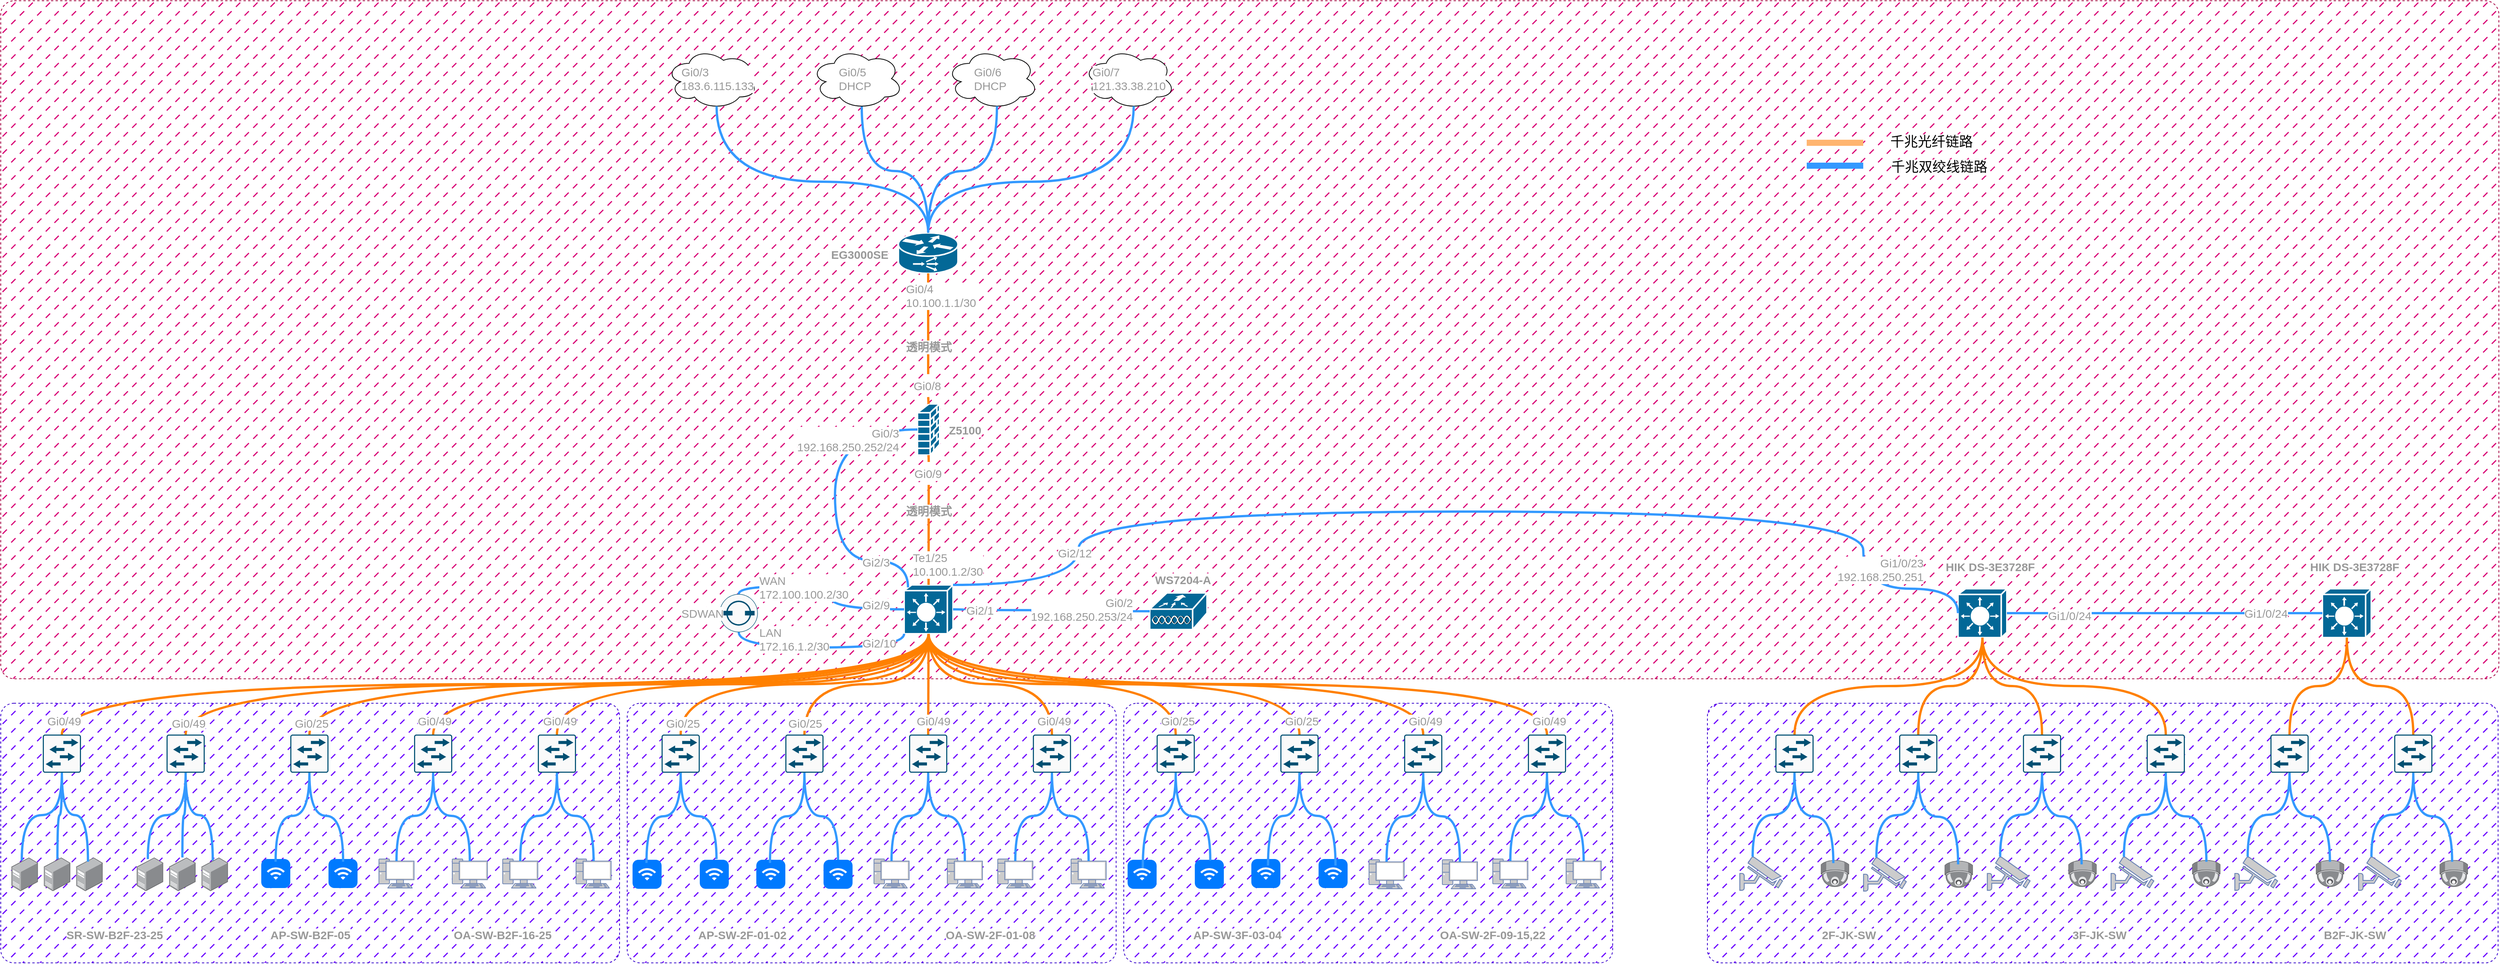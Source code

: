 <mxfile version="24.7.17">
  <diagram name="Page-1" id="uferWkPT7eK2L2uZxs7O">
    <mxGraphModel dx="2040" dy="2194" grid="0" gridSize="10" guides="1" tooltips="1" connect="1" arrows="1" fold="1" page="1" pageScale="1" pageWidth="1100" pageHeight="850" background="none" math="0" shadow="0">
      <root>
        <mxCell id="0" />
        <mxCell id="1" style="" parent="0" />
        <mxCell id="CYkkbhiS0DSrqAUv-Aon-223" value="" style="rounded=1;whiteSpace=wrap;html=1;fontFamily=Helvetica;fontSize=11;labelBackgroundColor=default;arcSize=2;dashed=1;fillStyle=dashed;fillColor=#d80073;strokeColor=#A50040;fontColor=#ffffff;" vertex="1" parent="1">
          <mxGeometry x="28" y="-674" width="3270" height="888" as="geometry" />
        </mxCell>
        <mxCell id="CYkkbhiS0DSrqAUv-Aon-225" value="" style="rounded=1;whiteSpace=wrap;html=1;fontFamily=Helvetica;fontSize=11;labelBackgroundColor=default;arcSize=5;dashed=1;fillStyle=dashed;fillColor=#6a00ff;strokeColor=#3700CC;fontColor=#ffffff;" vertex="1" parent="1">
          <mxGeometry x="28" y="246" width="810" height="340" as="geometry" />
        </mxCell>
        <mxCell id="CYkkbhiS0DSrqAUv-Aon-514" value="" style="rounded=1;whiteSpace=wrap;html=1;fontFamily=Helvetica;fontSize=11;labelBackgroundColor=default;arcSize=5;dashed=1;fillStyle=dashed;fillColor=#6a00ff;strokeColor=#3700CC;fontColor=#ffffff;" vertex="1" parent="1">
          <mxGeometry x="848" y="246" width="640" height="340" as="geometry" />
        </mxCell>
        <mxCell id="CYkkbhiS0DSrqAUv-Aon-515" value="" style="rounded=1;whiteSpace=wrap;html=1;fontFamily=Helvetica;fontSize=11;labelBackgroundColor=default;arcSize=5;dashed=1;fillStyle=dashed;fillColor=#6a00ff;strokeColor=#3700CC;fontColor=#ffffff;" vertex="1" parent="1">
          <mxGeometry x="1498" y="246" width="640" height="340" as="geometry" />
        </mxCell>
        <mxCell id="CYkkbhiS0DSrqAUv-Aon-516" value="" style="rounded=1;whiteSpace=wrap;html=1;fontFamily=Helvetica;fontSize=11;labelBackgroundColor=default;arcSize=5;dashed=1;fillStyle=dashed;fillColor=#6a00ff;strokeColor=#3700CC;fontColor=#ffffff;" vertex="1" parent="1">
          <mxGeometry x="2262" y="246" width="1035" height="340" as="geometry" />
        </mxCell>
        <mxCell id="9GZUrrSOMpWSvkTZttJG-399" value="设备" parent="0" />
        <mxCell id="suRE_rHokEg1OIpaxFs9-14" value="" style="endArrow=none;html=1;rounded=1;strokeColor=#3399FF;strokeWidth=8;align=center;verticalAlign=middle;fontFamily=Helvetica;fontSize=11;fontColor=default;labelBackgroundColor=default;" parent="9GZUrrSOMpWSvkTZttJG-399" edge="1">
          <mxGeometry width="50" height="50" relative="1" as="geometry">
            <mxPoint x="2392" y="-458" as="sourcePoint" />
            <mxPoint x="2466" y="-458" as="targetPoint" />
          </mxGeometry>
        </mxCell>
        <mxCell id="suRE_rHokEg1OIpaxFs9-15" value="" style="endArrow=none;html=1;rounded=1;strokeColor=#FFB570;strokeWidth=8;align=center;verticalAlign=middle;fontFamily=Helvetica;fontSize=15;fontColor=default;labelBackgroundColor=default;" parent="9GZUrrSOMpWSvkTZttJG-399" edge="1">
          <mxGeometry width="50" height="50" relative="1" as="geometry">
            <mxPoint x="2392" y="-488" as="sourcePoint" />
            <mxPoint x="2466" y="-488" as="targetPoint" />
          </mxGeometry>
        </mxCell>
        <mxCell id="suRE_rHokEg1OIpaxFs9-16" value="千兆光纤链路" style="text;html=1;align=center;verticalAlign=middle;whiteSpace=wrap;rounded=0;fontFamily=Helvetica;fontSize=18;fontColor=default;labelBackgroundColor=default;" parent="9GZUrrSOMpWSvkTZttJG-399" vertex="1">
          <mxGeometry x="2496" y="-504" width="119" height="30" as="geometry" />
        </mxCell>
        <mxCell id="suRE_rHokEg1OIpaxFs9-17" value="千兆双绞线链路" style="text;html=1;align=center;verticalAlign=middle;whiteSpace=wrap;rounded=0;fontFamily=Helvetica;fontSize=18;fontColor=default;labelBackgroundColor=default;" parent="9GZUrrSOMpWSvkTZttJG-399" vertex="1">
          <mxGeometry x="2496" y="-471" width="139" height="30" as="geometry" />
        </mxCell>
        <mxCell id="suRE_rHokEg1OIpaxFs9-19" value="EG3000SE" style="text;html=1;align=left;verticalAlign=middle;whiteSpace=wrap;rounded=0;fontFamily=Helvetica;fontSize=15;fontColor=#999999;labelBackgroundColor=default;fontStyle=1;" parent="9GZUrrSOMpWSvkTZttJG-399" vertex="1">
          <mxGeometry x="1113" y="-357" width="82" height="30" as="geometry" />
        </mxCell>
        <mxCell id="suRE_rHokEg1OIpaxFs9-20" value="Z5100" style="text;html=1;align=left;verticalAlign=middle;whiteSpace=wrap;rounded=0;fontFamily=Helvetica;fontSize=15;fontColor=#999999;labelBackgroundColor=default;fontStyle=1;" parent="9GZUrrSOMpWSvkTZttJG-399" vertex="1">
          <mxGeometry x="1266.5" y="-127.5" width="49" height="30" as="geometry" />
        </mxCell>
        <mxCell id="suRE_rHokEg1OIpaxFs9-161" value="" style="shape=mxgraph.cisco.routers.content_service_router;html=1;pointerEvents=1;dashed=0;fillColor=#036897;strokeColor=#ffffff;strokeWidth=2;verticalLabelPosition=bottom;verticalAlign=top;align=center;outlineConnect=0;fontFamily=Helvetica;fontSize=11;fontColor=#FF8000;labelBackgroundColor=default;" parent="9GZUrrSOMpWSvkTZttJG-399" vertex="1">
          <mxGeometry x="1203" y="-370" width="78" height="53" as="geometry" />
        </mxCell>
        <mxCell id="suRE_rHokEg1OIpaxFs9-162" value="" style="shape=mxgraph.cisco.security.firewall;html=1;pointerEvents=1;dashed=0;fillColor=#036897;strokeColor=#ffffff;strokeWidth=2;verticalLabelPosition=bottom;verticalAlign=top;align=center;outlineConnect=0;fontFamily=Helvetica;fontSize=11;fontColor=#FF8000;labelBackgroundColor=default;" parent="9GZUrrSOMpWSvkTZttJG-399" vertex="1">
          <mxGeometry x="1228" y="-146" width="29" height="67" as="geometry" />
        </mxCell>
        <mxCell id="suRE_rHokEg1OIpaxFs9-165" value="" style="shape=mxgraph.cisco.switches.layer_3_switch;html=1;pointerEvents=1;dashed=0;fillColor=#036897;strokeColor=#ffffff;strokeWidth=2;verticalLabelPosition=bottom;verticalAlign=top;align=center;outlineConnect=0;fontFamily=Helvetica;fontSize=11;fontColor=#FF8000;labelBackgroundColor=default;" parent="9GZUrrSOMpWSvkTZttJG-399" vertex="1">
          <mxGeometry x="1210.5" y="91" width="64" height="64" as="geometry" />
        </mxCell>
        <mxCell id="suRE_rHokEg1OIpaxFs9-176" value="" style="shape=mxgraph.cisco.wireless.wlan_controller;html=1;pointerEvents=1;dashed=0;fillColor=#036897;strokeColor=#ffffff;strokeWidth=2;verticalLabelPosition=bottom;verticalAlign=top;align=center;outlineConnect=0;fontFamily=Helvetica;fontSize=11;fontColor=default;labelBackgroundColor=default;" parent="9GZUrrSOMpWSvkTZttJG-399" vertex="1">
          <mxGeometry x="1532" y="101.5" width="75" height="48" as="geometry" />
        </mxCell>
        <mxCell id="suRE_rHokEg1OIpaxFs9-194" value="" style="ellipse;shape=cloud;whiteSpace=wrap;html=1;fontFamily=Helvetica;fontSize=11;fontColor=default;labelBackgroundColor=default;" parent="9GZUrrSOMpWSvkTZttJG-399" vertex="1">
          <mxGeometry x="1445" y="-612" width="120" height="80" as="geometry" />
        </mxCell>
        <mxCell id="suRE_rHokEg1OIpaxFs9-336" value="" style="shape=mxgraph.cisco.switches.layer_3_switch;html=1;pointerEvents=1;dashed=0;fillColor=#036897;strokeColor=#ffffff;strokeWidth=2;verticalLabelPosition=bottom;verticalAlign=top;align=center;outlineConnect=0;fontFamily=Helvetica;fontSize=11;fontColor=#FF8000;labelBackgroundColor=default;" parent="9GZUrrSOMpWSvkTZttJG-399" vertex="1">
          <mxGeometry x="2590" y="96" width="64" height="64" as="geometry" />
        </mxCell>
        <mxCell id="ghrTRkNWiB4m10vou5EQ-108" value="WS7204-A" style="text;html=1;align=left;verticalAlign=middle;whiteSpace=wrap;rounded=0;fontFamily=Helvetica;fontSize=15;fontColor=#999999;labelBackgroundColor=default;fontStyle=1;" parent="9GZUrrSOMpWSvkTZttJG-399" vertex="1">
          <mxGeometry x="1537" y="68.5" width="79" height="30" as="geometry" />
        </mxCell>
        <mxCell id="ghrTRkNWiB4m10vou5EQ-127" value="HIK&amp;nbsp;DS-3E3728F" style="text;html=1;align=left;verticalAlign=middle;whiteSpace=wrap;rounded=0;fontFamily=Helvetica;fontSize=15;fontColor=#999999;labelBackgroundColor=default;fontStyle=1;" parent="9GZUrrSOMpWSvkTZttJG-399" vertex="1">
          <mxGeometry x="2572.4" y="52" width="119" height="30" as="geometry" />
        </mxCell>
        <mxCell id="CYkkbhiS0DSrqAUv-Aon-280" style="edgeStyle=orthogonalEdgeStyle;shape=connector;curved=1;rounded=1;orthogonalLoop=1;jettySize=auto;html=1;exitX=0.5;exitY=0;exitDx=0;exitDy=0;exitPerimeter=0;strokeColor=#3399FF;strokeWidth=3;align=center;verticalAlign=middle;fontFamily=Helvetica;fontSize=11;fontColor=#FF8000;labelBackgroundColor=default;endArrow=none;endFill=0;" edge="1" parent="9GZUrrSOMpWSvkTZttJG-399" source="CYkkbhiS0DSrqAUv-Aon-2" target="suRE_rHokEg1OIpaxFs9-165">
          <mxGeometry relative="1" as="geometry">
            <Array as="points">
              <mxPoint x="994" y="93" />
              <mxPoint x="1115" y="93" />
              <mxPoint x="1115" y="123" />
            </Array>
          </mxGeometry>
        </mxCell>
        <mxCell id="CYkkbhiS0DSrqAUv-Aon-281" style="edgeStyle=orthogonalEdgeStyle;shape=connector;curved=1;rounded=1;orthogonalLoop=1;jettySize=auto;html=1;exitX=0.5;exitY=1;exitDx=0;exitDy=0;exitPerimeter=0;strokeColor=#3399FF;strokeWidth=3;align=center;verticalAlign=middle;fontFamily=Helvetica;fontSize=11;fontColor=#FF8000;labelBackgroundColor=default;endArrow=none;endFill=0;entryX=0;entryY=1;entryDx=0;entryDy=0;entryPerimeter=0;" edge="1" parent="9GZUrrSOMpWSvkTZttJG-399" source="CYkkbhiS0DSrqAUv-Aon-2" target="suRE_rHokEg1OIpaxFs9-165">
          <mxGeometry relative="1" as="geometry" />
        </mxCell>
        <mxCell id="CYkkbhiS0DSrqAUv-Aon-2" value="" style="sketch=0;points=[[0.5,0,0],[1,0.5,0],[0.5,1,0],[0,0.5,0],[0.145,0.145,0],[0.856,0.145,0],[0.855,0.856,0],[0.145,0.855,0]];verticalLabelPosition=bottom;html=1;verticalAlign=top;aspect=fixed;align=center;pointerEvents=1;shape=mxgraph.cisco19.rect;prIcon=vbond;fillColor=#FAFAFA;strokeColor=#005073;rotation=0;" vertex="1" parent="9GZUrrSOMpWSvkTZttJG-399">
          <mxGeometry x="969" y="103" width="50" height="50" as="geometry" />
        </mxCell>
        <mxCell id="CYkkbhiS0DSrqAUv-Aon-16" value="&lt;div style=&quot;&quot;&gt;LAN&lt;/div&gt;&lt;div&gt;172.16.1.2/30&lt;/div&gt;" style="text;html=1;align=left;verticalAlign=middle;whiteSpace=wrap;rounded=0;fontFamily=Helvetica;fontSize=15;fontColor=#999999;labelBackgroundColor=default;" vertex="1" parent="9GZUrrSOMpWSvkTZttJG-399">
          <mxGeometry x="1019" y="147" width="96" height="30" as="geometry" />
        </mxCell>
        <mxCell id="CYkkbhiS0DSrqAUv-Aon-17" value="Gi2/9" style="text;html=1;align=left;verticalAlign=middle;whiteSpace=wrap;rounded=0;fontFamily=Helvetica;fontSize=15;fontColor=#999999;labelBackgroundColor=default;" vertex="1" parent="9GZUrrSOMpWSvkTZttJG-399">
          <mxGeometry x="1153.58" y="101.5" width="41.42" height="30" as="geometry" />
        </mxCell>
        <mxCell id="CYkkbhiS0DSrqAUv-Aon-19" value="&lt;div style=&quot;&quot;&gt;SDWAN&lt;/div&gt;" style="text;html=1;align=left;verticalAlign=middle;whiteSpace=wrap;rounded=0;fontFamily=Helvetica;fontSize=15;fontColor=#999999;labelBackgroundColor=default;" vertex="1" parent="9GZUrrSOMpWSvkTZttJG-399">
          <mxGeometry x="917" y="115.5" width="60" height="25" as="geometry" />
        </mxCell>
        <mxCell id="CYkkbhiS0DSrqAUv-Aon-22" style="edgeStyle=orthogonalEdgeStyle;shape=connector;curved=0;rounded=1;orthogonalLoop=1;jettySize=auto;html=1;exitX=0.5;exitY=1;exitDx=0;exitDy=0;strokeColor=#3399FF;strokeWidth=3;align=center;verticalAlign=middle;fontFamily=Helvetica;fontSize=11;fontColor=default;labelBackgroundColor=default;endArrow=none;endFill=0;" edge="1" parent="9GZUrrSOMpWSvkTZttJG-399" source="CYkkbhiS0DSrqAUv-Aon-15" target="CYkkbhiS0DSrqAUv-Aon-15">
          <mxGeometry relative="1" as="geometry" />
        </mxCell>
        <mxCell id="CYkkbhiS0DSrqAUv-Aon-24" value="" style="ellipse;shape=cloud;whiteSpace=wrap;html=1;fontFamily=Helvetica;fontSize=11;fontColor=default;labelBackgroundColor=default;" vertex="1" parent="9GZUrrSOMpWSvkTZttJG-399">
          <mxGeometry x="899" y="-612" width="120" height="80" as="geometry" />
        </mxCell>
        <mxCell id="CYkkbhiS0DSrqAUv-Aon-25" value="" style="ellipse;shape=cloud;whiteSpace=wrap;html=1;fontFamily=Helvetica;fontSize=11;fontColor=default;labelBackgroundColor=default;" vertex="1" parent="9GZUrrSOMpWSvkTZttJG-399">
          <mxGeometry x="1266" y="-612" width="120" height="80" as="geometry" />
        </mxCell>
        <mxCell id="CYkkbhiS0DSrqAUv-Aon-272" style="edgeStyle=orthogonalEdgeStyle;shape=connector;curved=1;rounded=1;orthogonalLoop=1;jettySize=auto;html=1;exitX=0.55;exitY=0.95;exitDx=0;exitDy=0;exitPerimeter=0;strokeColor=#3399FF;strokeWidth=3;align=center;verticalAlign=middle;fontFamily=Helvetica;fontSize=11;fontColor=#FF8000;labelBackgroundColor=default;endArrow=none;endFill=0;" edge="1" parent="9GZUrrSOMpWSvkTZttJG-399" source="CYkkbhiS0DSrqAUv-Aon-28" target="suRE_rHokEg1OIpaxFs9-161">
          <mxGeometry relative="1" as="geometry" />
        </mxCell>
        <mxCell id="CYkkbhiS0DSrqAUv-Aon-28" value="" style="ellipse;shape=cloud;whiteSpace=wrap;html=1;fontFamily=Helvetica;fontSize=11;fontColor=default;labelBackgroundColor=default;" vertex="1" parent="9GZUrrSOMpWSvkTZttJG-399">
          <mxGeometry x="1089" y="-612" width="120" height="80" as="geometry" />
        </mxCell>
        <mxCell id="qfHB0enEs0YQk-gPigcF-11" value="Gi0/7&lt;br&gt;121.33.38.210" style="text;html=1;align=left;verticalAlign=middle;whiteSpace=wrap;rounded=0;fontFamily=Helvetica;fontSize=15;fontColor=#999999;labelBackgroundColor=default;" parent="9GZUrrSOMpWSvkTZttJG-399" vertex="1">
          <mxGeometry x="1455" y="-587" width="100" height="30" as="geometry" />
        </mxCell>
        <mxCell id="CYkkbhiS0DSrqAUv-Aon-32" value="Gi0/3&lt;br&gt;183.6.115.133" style="text;html=1;align=left;verticalAlign=middle;whiteSpace=wrap;rounded=0;fontFamily=Helvetica;fontSize=15;fontColor=#999999;labelBackgroundColor=default;" vertex="1" parent="9GZUrrSOMpWSvkTZttJG-399">
          <mxGeometry x="917" y="-587" width="100" height="30" as="geometry" />
        </mxCell>
        <mxCell id="CYkkbhiS0DSrqAUv-Aon-33" value="Gi0/5&lt;br&gt;DHCP" style="text;html=1;align=left;verticalAlign=middle;whiteSpace=wrap;rounded=0;fontFamily=Helvetica;fontSize=15;fontColor=#999999;labelBackgroundColor=default;" vertex="1" parent="9GZUrrSOMpWSvkTZttJG-399">
          <mxGeometry x="1122.5" y="-587" width="53" height="30" as="geometry" />
        </mxCell>
        <mxCell id="CYkkbhiS0DSrqAUv-Aon-34" value="Gi0/6&lt;br&gt;DHCP" style="text;html=1;align=left;verticalAlign=middle;whiteSpace=wrap;rounded=0;fontFamily=Helvetica;fontSize=15;fontColor=#999999;labelBackgroundColor=default;" vertex="1" parent="9GZUrrSOMpWSvkTZttJG-399">
          <mxGeometry x="1299.5" y="-587" width="53" height="30" as="geometry" />
        </mxCell>
        <mxCell id="CYkkbhiS0DSrqAUv-Aon-273" style="edgeStyle=orthogonalEdgeStyle;shape=connector;curved=1;rounded=1;orthogonalLoop=1;jettySize=auto;html=1;exitX=0.55;exitY=0.95;exitDx=0;exitDy=0;exitPerimeter=0;entryX=0.5;entryY=0;entryDx=0;entryDy=0;entryPerimeter=0;strokeColor=#3399FF;strokeWidth=3;align=center;verticalAlign=middle;fontFamily=Helvetica;fontSize=11;fontColor=#FF8000;labelBackgroundColor=default;endArrow=none;endFill=0;" edge="1" parent="9GZUrrSOMpWSvkTZttJG-399" source="CYkkbhiS0DSrqAUv-Aon-25" target="suRE_rHokEg1OIpaxFs9-161">
          <mxGeometry relative="1" as="geometry" />
        </mxCell>
        <mxCell id="CYkkbhiS0DSrqAUv-Aon-274" style="edgeStyle=orthogonalEdgeStyle;shape=connector;curved=1;rounded=1;orthogonalLoop=1;jettySize=auto;html=1;exitX=0.55;exitY=0.95;exitDx=0;exitDy=0;exitPerimeter=0;entryX=0.5;entryY=0;entryDx=0;entryDy=0;entryPerimeter=0;strokeColor=#3399FF;strokeWidth=3;align=center;verticalAlign=middle;fontFamily=Helvetica;fontSize=11;fontColor=#FF8000;labelBackgroundColor=default;endArrow=none;endFill=0;" edge="1" parent="9GZUrrSOMpWSvkTZttJG-399" source="CYkkbhiS0DSrqAUv-Aon-24" target="suRE_rHokEg1OIpaxFs9-161">
          <mxGeometry relative="1" as="geometry">
            <Array as="points">
              <mxPoint x="965" y="-437" />
              <mxPoint x="1242" y="-437" />
            </Array>
          </mxGeometry>
        </mxCell>
        <mxCell id="CYkkbhiS0DSrqAUv-Aon-275" style="edgeStyle=orthogonalEdgeStyle;shape=connector;curved=1;rounded=1;orthogonalLoop=1;jettySize=auto;html=1;exitX=0.55;exitY=0.95;exitDx=0;exitDy=0;exitPerimeter=0;entryX=0.5;entryY=0;entryDx=0;entryDy=0;entryPerimeter=0;strokeColor=#3399FF;strokeWidth=3;align=center;verticalAlign=middle;fontFamily=Helvetica;fontSize=11;fontColor=#FF8000;labelBackgroundColor=default;endArrow=none;endFill=0;" edge="1" parent="9GZUrrSOMpWSvkTZttJG-399" source="suRE_rHokEg1OIpaxFs9-194" target="suRE_rHokEg1OIpaxFs9-161">
          <mxGeometry relative="1" as="geometry">
            <Array as="points">
              <mxPoint x="1511" y="-437" />
              <mxPoint x="1242" y="-437" />
            </Array>
          </mxGeometry>
        </mxCell>
        <mxCell id="CYkkbhiS0DSrqAUv-Aon-276" style="edgeStyle=orthogonalEdgeStyle;shape=connector;curved=1;rounded=1;orthogonalLoop=1;jettySize=auto;html=1;exitX=0.5;exitY=1;exitDx=0;exitDy=0;exitPerimeter=0;entryX=0.5;entryY=0;entryDx=0;entryDy=0;entryPerimeter=0;strokeColor=#FF8000;strokeWidth=3;align=center;verticalAlign=middle;fontFamily=Helvetica;fontSize=11;fontColor=#FF8000;labelBackgroundColor=default;endArrow=none;endFill=0;" edge="1" parent="9GZUrrSOMpWSvkTZttJG-399" source="qfHB0enEs0YQk-gPigcF-9" target="suRE_rHokEg1OIpaxFs9-162">
          <mxGeometry relative="1" as="geometry" />
        </mxCell>
        <mxCell id="CYkkbhiS0DSrqAUv-Aon-277" style="edgeStyle=orthogonalEdgeStyle;shape=connector;curved=1;rounded=1;orthogonalLoop=1;jettySize=auto;html=1;exitX=1;exitY=0.5;exitDx=0;exitDy=0;exitPerimeter=0;entryX=0;entryY=0.5;entryDx=0;entryDy=0;entryPerimeter=0;strokeColor=#3399FF;strokeWidth=3;align=center;verticalAlign=middle;fontFamily=Helvetica;fontSize=11;fontColor=#FF8000;labelBackgroundColor=default;endArrow=none;endFill=0;" edge="1" parent="9GZUrrSOMpWSvkTZttJG-399" source="qfHB0enEs0YQk-gPigcF-20" target="suRE_rHokEg1OIpaxFs9-176">
          <mxGeometry relative="1" as="geometry" />
        </mxCell>
        <mxCell id="CYkkbhiS0DSrqAUv-Aon-282" style="edgeStyle=orthogonalEdgeStyle;shape=connector;curved=1;rounded=1;orthogonalLoop=1;jettySize=auto;html=1;exitX=0.5;exitY=1;exitDx=0;exitDy=0;exitPerimeter=0;entryX=0.5;entryY=0;entryDx=0;entryDy=0;entryPerimeter=0;strokeColor=#FF8000;strokeWidth=3;align=center;verticalAlign=middle;fontFamily=Helvetica;fontSize=11;fontColor=#FF8000;labelBackgroundColor=default;endArrow=none;endFill=0;" edge="1" parent="9GZUrrSOMpWSvkTZttJG-399" source="qfHB0enEs0YQk-gPigcF-10" target="suRE_rHokEg1OIpaxFs9-165">
          <mxGeometry relative="1" as="geometry" />
        </mxCell>
        <mxCell id="CYkkbhiS0DSrqAUv-Aon-283" style="edgeStyle=orthogonalEdgeStyle;shape=connector;curved=1;rounded=1;orthogonalLoop=1;jettySize=auto;html=1;exitX=0;exitY=0.5;exitDx=0;exitDy=0;exitPerimeter=0;entryX=0.08;entryY=0.05;entryDx=0;entryDy=0;entryPerimeter=0;strokeColor=#3399FF;strokeWidth=3;align=center;verticalAlign=middle;fontFamily=Helvetica;fontSize=11;fontColor=#FF8000;labelBackgroundColor=default;endArrow=none;endFill=0;" edge="1" parent="9GZUrrSOMpWSvkTZttJG-399" source="suRE_rHokEg1OIpaxFs9-162" target="suRE_rHokEg1OIpaxFs9-165">
          <mxGeometry relative="1" as="geometry">
            <Array as="points">
              <mxPoint x="1120" y="-112" />
              <mxPoint x="1120" y="59" />
              <mxPoint x="1216" y="59" />
            </Array>
          </mxGeometry>
        </mxCell>
        <mxCell id="CYkkbhiS0DSrqAUv-Aon-15" value="&lt;div style=&quot;&quot;&gt;WAN&lt;/div&gt;&lt;div&gt;172.100.100.2/30&lt;/div&gt;" style="text;html=1;align=left;verticalAlign=middle;whiteSpace=wrap;rounded=0;fontFamily=Helvetica;fontSize=15;fontColor=#999999;labelBackgroundColor=default;" vertex="1" parent="9GZUrrSOMpWSvkTZttJG-399">
          <mxGeometry x="1019" y="79" width="122" height="30" as="geometry" />
        </mxCell>
        <mxCell id="qfHB0enEs0YQk-gPigcF-2" value="Gi0/3&lt;div&gt;192.168.250.252/24&lt;/div&gt;" style="text;html=1;align=right;verticalAlign=middle;whiteSpace=wrap;rounded=0;fontFamily=Helvetica;fontSize=15;fontColor=#999999;labelBackgroundColor=default;" parent="9GZUrrSOMpWSvkTZttJG-399" vertex="1">
          <mxGeometry x="1062" y="-123" width="144" height="47" as="geometry" />
        </mxCell>
        <mxCell id="CYkkbhiS0DSrqAUv-Aon-286" value="透明模式" style="text;html=1;align=center;verticalAlign=bottom;whiteSpace=wrap;rounded=0;fontFamily=Helvetica;fontSize=15;fontColor=#999999;labelBackgroundColor=default;fontStyle=1;" vertex="1" parent="9GZUrrSOMpWSvkTZttJG-399">
          <mxGeometry x="1211" y="-17" width="64" height="23" as="geometry" />
        </mxCell>
        <mxCell id="9GZUrrSOMpWSvkTZttJG-504" value="Te1/25&lt;div&gt;10.100.1.2/30&lt;/div&gt;" style="text;html=1;align=left;verticalAlign=middle;whiteSpace=wrap;rounded=0;fontFamily=Helvetica;fontSize=15;fontColor=#999999;labelBackgroundColor=default;" parent="9GZUrrSOMpWSvkTZttJG-399" vertex="1">
          <mxGeometry x="1219.5" y="49" width="96" height="30" as="geometry" />
        </mxCell>
        <mxCell id="9GZUrrSOMpWSvkTZttJG-505" value="&lt;div style=&quot;&quot;&gt;Gi0/2&lt;/div&gt;&lt;div&gt;192.168.250.253/24&lt;/div&gt;" style="text;html=1;align=right;verticalAlign=middle;whiteSpace=wrap;rounded=0;fontFamily=Helvetica;fontSize=15;fontColor=#999999;labelBackgroundColor=default;" parent="9GZUrrSOMpWSvkTZttJG-399" vertex="1">
          <mxGeometry x="1376" y="108" width="136" height="30" as="geometry" />
        </mxCell>
        <mxCell id="CYkkbhiS0DSrqAUv-Aon-18" value="Gi2/10" style="text;html=1;align=left;verticalAlign=middle;whiteSpace=wrap;rounded=0;fontFamily=Helvetica;fontSize=15;fontColor=#999999;labelBackgroundColor=default;" vertex="1" parent="9GZUrrSOMpWSvkTZttJG-399">
          <mxGeometry x="1153.58" y="152" width="41.42" height="30" as="geometry" />
        </mxCell>
        <mxCell id="qfHB0enEs0YQk-gPigcF-21" value="Gi2/3" style="text;html=1;align=left;verticalAlign=middle;whiteSpace=wrap;rounded=0;fontFamily=Helvetica;fontSize=15;fontColor=#999999;labelBackgroundColor=default;" parent="9GZUrrSOMpWSvkTZttJG-399" vertex="1">
          <mxGeometry x="1154.08" y="46" width="41.42" height="30" as="geometry" />
        </mxCell>
        <mxCell id="CYkkbhiS0DSrqAUv-Aon-288" value="" style="edgeStyle=orthogonalEdgeStyle;shape=connector;curved=1;rounded=1;orthogonalLoop=1;jettySize=auto;html=1;exitX=1;exitY=0.5;exitDx=0;exitDy=0;exitPerimeter=0;entryX=0;entryY=0.5;entryDx=0;entryDy=0;entryPerimeter=0;strokeColor=#3399FF;strokeWidth=3;align=center;verticalAlign=middle;fontFamily=Helvetica;fontSize=11;fontColor=#FF8000;labelBackgroundColor=default;endArrow=none;endFill=0;" edge="1" parent="9GZUrrSOMpWSvkTZttJG-399" source="suRE_rHokEg1OIpaxFs9-165" target="qfHB0enEs0YQk-gPigcF-20">
          <mxGeometry relative="1" as="geometry">
            <mxPoint x="1275" y="123" as="sourcePoint" />
            <mxPoint x="1532" y="126" as="targetPoint" />
          </mxGeometry>
        </mxCell>
        <mxCell id="qfHB0enEs0YQk-gPigcF-20" value="Gi2/1" style="text;html=1;align=left;verticalAlign=middle;whiteSpace=wrap;rounded=0;fontFamily=Helvetica;fontSize=15;fontColor=#999999;labelBackgroundColor=default;" parent="9GZUrrSOMpWSvkTZttJG-399" vertex="1">
          <mxGeometry x="1290" y="109" width="42" height="30" as="geometry" />
        </mxCell>
        <mxCell id="CYkkbhiS0DSrqAUv-Aon-290" value="" style="edgeStyle=orthogonalEdgeStyle;shape=connector;curved=1;rounded=1;orthogonalLoop=1;jettySize=auto;html=1;exitX=0.5;exitY=1;exitDx=0;exitDy=0;exitPerimeter=0;entryX=0.5;entryY=0;entryDx=0;entryDy=0;entryPerimeter=0;strokeColor=#FF8000;strokeWidth=3;align=center;verticalAlign=middle;fontFamily=Helvetica;fontSize=11;fontColor=#FF8000;labelBackgroundColor=default;endArrow=none;endFill=0;" edge="1" parent="9GZUrrSOMpWSvkTZttJG-399" source="suRE_rHokEg1OIpaxFs9-162" target="qfHB0enEs0YQk-gPigcF-10">
          <mxGeometry relative="1" as="geometry">
            <mxPoint x="1243" y="-79" as="sourcePoint" />
            <mxPoint x="1243" y="91" as="targetPoint" />
          </mxGeometry>
        </mxCell>
        <mxCell id="qfHB0enEs0YQk-gPigcF-10" value="Gi0/9" style="text;html=1;align=left;verticalAlign=middle;whiteSpace=wrap;rounded=0;fontFamily=Helvetica;fontSize=15;fontColor=#999999;labelBackgroundColor=default;" parent="9GZUrrSOMpWSvkTZttJG-399" vertex="1">
          <mxGeometry x="1222" y="-70" width="41.42" height="30" as="geometry" />
        </mxCell>
        <mxCell id="CYkkbhiS0DSrqAUv-Aon-292" value="" style="edgeStyle=orthogonalEdgeStyle;shape=connector;curved=1;rounded=1;orthogonalLoop=1;jettySize=auto;html=1;exitX=0.5;exitY=1;exitDx=0;exitDy=0;exitPerimeter=0;entryX=0.5;entryY=0;entryDx=0;entryDy=0;entryPerimeter=0;strokeColor=#FF8000;strokeWidth=3;align=center;verticalAlign=middle;fontFamily=Helvetica;fontSize=11;fontColor=#FF8000;labelBackgroundColor=default;endArrow=none;endFill=0;" edge="1" parent="9GZUrrSOMpWSvkTZttJG-399" source="suRE_rHokEg1OIpaxFs9-161" target="qfHB0enEs0YQk-gPigcF-9">
          <mxGeometry relative="1" as="geometry">
            <mxPoint x="1242" y="-317" as="sourcePoint" />
            <mxPoint x="1242" y="-146" as="targetPoint" />
          </mxGeometry>
        </mxCell>
        <mxCell id="qfHB0enEs0YQk-gPigcF-9" value="Gi0/8" style="text;html=1;align=left;verticalAlign=middle;whiteSpace=wrap;rounded=0;fontFamily=Helvetica;fontSize=15;fontColor=#999999;labelBackgroundColor=default;" parent="9GZUrrSOMpWSvkTZttJG-399" vertex="1">
          <mxGeometry x="1221" y="-185" width="42" height="30" as="geometry" />
        </mxCell>
        <mxCell id="CYkkbhiS0DSrqAUv-Aon-287" value="透明模式" style="text;html=1;align=center;verticalAlign=bottom;whiteSpace=wrap;rounded=0;fontFamily=Helvetica;fontSize=15;fontColor=#999999;labelBackgroundColor=default;fontStyle=1;" vertex="1" parent="9GZUrrSOMpWSvkTZttJG-399">
          <mxGeometry x="1211" y="-232" width="64" height="23" as="geometry" />
        </mxCell>
        <mxCell id="9GZUrrSOMpWSvkTZttJG-503" value="Gi0/4&lt;div&gt;10.100.1.1/30&lt;/div&gt;" style="text;html=1;align=left;verticalAlign=middle;whiteSpace=wrap;rounded=0;fontFamily=Helvetica;fontSize=15;fontColor=#999999;labelBackgroundColor=default;" parent="9GZUrrSOMpWSvkTZttJG-399" vertex="1">
          <mxGeometry x="1211" y="-303" width="98" height="30" as="geometry" />
        </mxCell>
        <mxCell id="CYkkbhiS0DSrqAUv-Aon-294" value="" style="points=[[0.015,0.015,0],[0.985,0.015,0],[0.985,0.985,0],[0.015,0.985,0],[0.25,0,0],[0.5,0,0],[0.75,0,0],[1,0.25,0],[1,0.5,0],[1,0.75,0],[0.75,1,0],[0.5,1,0],[0.25,1,0],[0,0.75,0],[0,0.5,0],[0,0.25,0]];verticalLabelPosition=bottom;html=1;verticalAlign=top;aspect=fixed;align=center;pointerEvents=1;shape=mxgraph.cisco19.rect;prIcon=l2_switch;fillColor=#FAFAFA;strokeColor=#005073;fontFamily=Helvetica;fontSize=11;fontColor=default;labelBackgroundColor=default;" vertex="1" parent="9GZUrrSOMpWSvkTZttJG-399">
          <mxGeometry x="1217" y="287" width="50" height="50" as="geometry" />
        </mxCell>
        <mxCell id="CYkkbhiS0DSrqAUv-Aon-332" value="" style="group" vertex="1" connectable="0" parent="9GZUrrSOMpWSvkTZttJG-399">
          <mxGeometry x="42" y="448" width="119.42" height="44" as="geometry" />
        </mxCell>
        <mxCell id="CYkkbhiS0DSrqAUv-Aon-326" value="" style="image;points=[];aspect=fixed;html=1;align=center;shadow=0;dashed=0;image=img/lib/allied_telesis/computer_and_terminals/Server_Desktop.svg;fontFamily=Helvetica;fontSize=11;fontColor=#FF8000;labelBackgroundColor=default;" vertex="1" parent="CYkkbhiS0DSrqAUv-Aon-332">
          <mxGeometry x="42.36" width="34.71" height="44" as="geometry" />
        </mxCell>
        <mxCell id="CYkkbhiS0DSrqAUv-Aon-327" value="" style="image;points=[];aspect=fixed;html=1;align=center;shadow=0;dashed=0;image=img/lib/allied_telesis/computer_and_terminals/Server_Desktop.svg;fontFamily=Helvetica;fontSize=11;fontColor=#FF8000;labelBackgroundColor=default;" vertex="1" parent="CYkkbhiS0DSrqAUv-Aon-332">
          <mxGeometry width="34.71" height="44" as="geometry" />
        </mxCell>
        <mxCell id="CYkkbhiS0DSrqAUv-Aon-328" value="" style="image;points=[];aspect=fixed;html=1;align=center;shadow=0;dashed=0;image=img/lib/allied_telesis/computer_and_terminals/Server_Desktop.svg;fontFamily=Helvetica;fontSize=11;fontColor=#FF8000;labelBackgroundColor=default;" vertex="1" parent="CYkkbhiS0DSrqAUv-Aon-332">
          <mxGeometry x="84.71" width="34.71" height="44" as="geometry" />
        </mxCell>
        <mxCell id="CYkkbhiS0DSrqAUv-Aon-346" value="" style="fontColor=#0066CC;verticalAlign=top;verticalLabelPosition=bottom;labelPosition=center;align=center;html=1;outlineConnect=0;fillColor=#CCCCCC;strokeColor=#6881B3;gradientColor=none;gradientDirection=north;strokeWidth=2;shape=mxgraph.networks.pc;fontFamily=Helvetica;fontSize=11;labelBackgroundColor=default;" vertex="1" parent="9GZUrrSOMpWSvkTZttJG-399">
          <mxGeometry x="523" y="450" width="46" height="38" as="geometry" />
        </mxCell>
        <mxCell id="CYkkbhiS0DSrqAUv-Aon-347" value="" style="fontColor=#0066CC;verticalAlign=top;verticalLabelPosition=bottom;labelPosition=center;align=center;html=1;outlineConnect=0;fillColor=#CCCCCC;strokeColor=#6881B3;gradientColor=none;gradientDirection=north;strokeWidth=2;shape=mxgraph.networks.pc;fontFamily=Helvetica;fontSize=11;labelBackgroundColor=default;" vertex="1" parent="9GZUrrSOMpWSvkTZttJG-399">
          <mxGeometry x="619" y="450" width="46" height="38" as="geometry" />
        </mxCell>
        <mxCell id="CYkkbhiS0DSrqAUv-Aon-352" value="" style="html=1;strokeWidth=1;shadow=0;dashed=0;shape=mxgraph.ios7.misc.wifi;fillColor=#007AFF;strokeColor=none;buttonText=;strokeColor2=#222222;fontColor=#222222;fontSize=8;verticalLabelPosition=bottom;verticalAlign=top;align=center;sketch=0;fontFamily=Helvetica;labelBackgroundColor=default;" vertex="1" parent="9GZUrrSOMpWSvkTZttJG-399">
          <mxGeometry x="369" y="450" width="38" height="38" as="geometry" />
        </mxCell>
        <mxCell id="CYkkbhiS0DSrqAUv-Aon-353" value="" style="html=1;strokeWidth=1;shadow=0;dashed=0;shape=mxgraph.ios7.misc.wifi;fillColor=#007AFF;strokeColor=none;buttonText=;strokeColor2=#222222;fontColor=#222222;fontSize=8;verticalLabelPosition=bottom;verticalAlign=top;align=center;sketch=0;fontFamily=Helvetica;labelBackgroundColor=default;" vertex="1" parent="9GZUrrSOMpWSvkTZttJG-399">
          <mxGeometry x="457" y="450" width="38" height="38" as="geometry" />
        </mxCell>
        <mxCell id="CYkkbhiS0DSrqAUv-Aon-416" style="edgeStyle=orthogonalEdgeStyle;shape=connector;curved=1;rounded=1;orthogonalLoop=1;jettySize=auto;html=1;exitX=0.5;exitY=1;exitDx=0;exitDy=0;exitPerimeter=0;strokeColor=#3399FF;strokeWidth=3;align=center;verticalAlign=middle;fontFamily=Helvetica;fontSize=11;fontColor=#FF8000;labelBackgroundColor=default;endArrow=none;endFill=0;" edge="1" parent="9GZUrrSOMpWSvkTZttJG-399" source="CYkkbhiS0DSrqAUv-Aon-365" target="CYkkbhiS0DSrqAUv-Aon-400">
          <mxGeometry relative="1" as="geometry" />
        </mxCell>
        <mxCell id="CYkkbhiS0DSrqAUv-Aon-365" value="" style="points=[[0.015,0.015,0],[0.985,0.015,0],[0.985,0.985,0],[0.015,0.985,0],[0.25,0,0],[0.5,0,0],[0.75,0,0],[1,0.25,0],[1,0.5,0],[1,0.75,0],[0.75,1,0],[0.5,1,0],[0.25,1,0],[0,0.75,0],[0,0.5,0],[0,0.25,0]];verticalLabelPosition=bottom;html=1;verticalAlign=top;aspect=fixed;align=center;pointerEvents=1;shape=mxgraph.cisco19.rect;prIcon=l2_switch;fillColor=#FAFAFA;strokeColor=#005073;fontFamily=Helvetica;fontSize=11;fontColor=default;labelBackgroundColor=default;" vertex="1" parent="9GZUrrSOMpWSvkTZttJG-399">
          <mxGeometry x="1055" y="287" width="50" height="50" as="geometry" />
        </mxCell>
        <mxCell id="CYkkbhiS0DSrqAUv-Aon-366" value="" style="points=[[0.015,0.015,0],[0.985,0.015,0],[0.985,0.985,0],[0.015,0.985,0],[0.25,0,0],[0.5,0,0],[0.75,0,0],[1,0.25,0],[1,0.5,0],[1,0.75,0],[0.75,1,0],[0.5,1,0],[0.25,1,0],[0,0.75,0],[0,0.5,0],[0,0.25,0]];verticalLabelPosition=bottom;html=1;verticalAlign=top;aspect=fixed;align=center;pointerEvents=1;shape=mxgraph.cisco19.rect;prIcon=l2_switch;fillColor=#FAFAFA;strokeColor=#005073;fontFamily=Helvetica;fontSize=11;fontColor=default;labelBackgroundColor=default;" vertex="1" parent="9GZUrrSOMpWSvkTZttJG-399">
          <mxGeometry x="893" y="287" width="50" height="50" as="geometry" />
        </mxCell>
        <mxCell id="CYkkbhiS0DSrqAUv-Aon-367" value="" style="points=[[0.015,0.015,0],[0.985,0.015,0],[0.985,0.985,0],[0.015,0.985,0],[0.25,0,0],[0.5,0,0],[0.75,0,0],[1,0.25,0],[1,0.5,0],[1,0.75,0],[0.75,1,0],[0.5,1,0],[0.25,1,0],[0,0.75,0],[0,0.5,0],[0,0.25,0]];verticalLabelPosition=bottom;html=1;verticalAlign=top;aspect=fixed;align=center;pointerEvents=1;shape=mxgraph.cisco19.rect;prIcon=l2_switch;fillColor=#FAFAFA;strokeColor=#005073;fontFamily=Helvetica;fontSize=11;fontColor=default;labelBackgroundColor=default;" vertex="1" parent="9GZUrrSOMpWSvkTZttJG-399">
          <mxGeometry x="731" y="287" width="50" height="50" as="geometry" />
        </mxCell>
        <mxCell id="CYkkbhiS0DSrqAUv-Aon-368" value="" style="points=[[0.015,0.015,0],[0.985,0.015,0],[0.985,0.985,0],[0.015,0.985,0],[0.25,0,0],[0.5,0,0],[0.75,0,0],[1,0.25,0],[1,0.5,0],[1,0.75,0],[0.75,1,0],[0.5,1,0],[0.25,1,0],[0,0.75,0],[0,0.5,0],[0,0.25,0]];verticalLabelPosition=bottom;html=1;verticalAlign=top;aspect=fixed;align=center;pointerEvents=1;shape=mxgraph.cisco19.rect;prIcon=l2_switch;fillColor=#FAFAFA;strokeColor=#005073;fontFamily=Helvetica;fontSize=11;fontColor=default;labelBackgroundColor=default;" vertex="1" parent="9GZUrrSOMpWSvkTZttJG-399">
          <mxGeometry x="569" y="287" width="50" height="50" as="geometry" />
        </mxCell>
        <mxCell id="CYkkbhiS0DSrqAUv-Aon-369" value="" style="points=[[0.015,0.015,0],[0.985,0.015,0],[0.985,0.985,0],[0.015,0.985,0],[0.25,0,0],[0.5,0,0],[0.75,0,0],[1,0.25,0],[1,0.5,0],[1,0.75,0],[0.75,1,0],[0.5,1,0],[0.25,1,0],[0,0.75,0],[0,0.5,0],[0,0.25,0]];verticalLabelPosition=bottom;html=1;verticalAlign=top;aspect=fixed;align=center;pointerEvents=1;shape=mxgraph.cisco19.rect;prIcon=l2_switch;fillColor=#FAFAFA;strokeColor=#005073;fontFamily=Helvetica;fontSize=11;fontColor=default;labelBackgroundColor=default;" vertex="1" parent="9GZUrrSOMpWSvkTZttJG-399">
          <mxGeometry x="407" y="287" width="50" height="50" as="geometry" />
        </mxCell>
        <mxCell id="CYkkbhiS0DSrqAUv-Aon-388" style="edgeStyle=orthogonalEdgeStyle;shape=connector;curved=1;rounded=1;orthogonalLoop=1;jettySize=auto;html=1;exitX=0.5;exitY=1;exitDx=0;exitDy=0;exitPerimeter=0;strokeColor=#3399FF;strokeWidth=3;align=center;verticalAlign=middle;fontFamily=Helvetica;fontSize=11;fontColor=#FF8000;labelBackgroundColor=default;endArrow=none;endFill=0;" edge="1" parent="9GZUrrSOMpWSvkTZttJG-399" source="CYkkbhiS0DSrqAUv-Aon-370" target="CYkkbhiS0DSrqAUv-Aon-375">
          <mxGeometry relative="1" as="geometry" />
        </mxCell>
        <mxCell id="CYkkbhiS0DSrqAUv-Aon-370" value="" style="points=[[0.015,0.015,0],[0.985,0.015,0],[0.985,0.985,0],[0.015,0.985,0],[0.25,0,0],[0.5,0,0],[0.75,0,0],[1,0.25,0],[1,0.5,0],[1,0.75,0],[0.75,1,0],[0.5,1,0],[0.25,1,0],[0,0.75,0],[0,0.5,0],[0,0.25,0]];verticalLabelPosition=bottom;html=1;verticalAlign=top;aspect=fixed;align=center;pointerEvents=1;shape=mxgraph.cisco19.rect;prIcon=l2_switch;fillColor=#FAFAFA;strokeColor=#005073;fontFamily=Helvetica;fontSize=11;fontColor=default;labelBackgroundColor=default;" vertex="1" parent="9GZUrrSOMpWSvkTZttJG-399">
          <mxGeometry x="245" y="287" width="50" height="50" as="geometry" />
        </mxCell>
        <mxCell id="CYkkbhiS0DSrqAUv-Aon-371" value="" style="points=[[0.015,0.015,0],[0.985,0.015,0],[0.985,0.985,0],[0.015,0.985,0],[0.25,0,0],[0.5,0,0],[0.75,0,0],[1,0.25,0],[1,0.5,0],[1,0.75,0],[0.75,1,0],[0.5,1,0],[0.25,1,0],[0,0.75,0],[0,0.5,0],[0,0.25,0]];verticalLabelPosition=bottom;html=1;verticalAlign=top;aspect=fixed;align=center;pointerEvents=1;shape=mxgraph.cisco19.rect;prIcon=l2_switch;fillColor=#FAFAFA;strokeColor=#005073;fontFamily=Helvetica;fontSize=11;fontColor=default;labelBackgroundColor=default;" vertex="1" parent="9GZUrrSOMpWSvkTZttJG-399">
          <mxGeometry x="83" y="287" width="50" height="50" as="geometry" />
        </mxCell>
        <mxCell id="CYkkbhiS0DSrqAUv-Aon-372" value="" style="fontColor=#0066CC;verticalAlign=top;verticalLabelPosition=bottom;labelPosition=center;align=center;html=1;outlineConnect=0;fillColor=#CCCCCC;strokeColor=#6881B3;gradientColor=none;gradientDirection=north;strokeWidth=2;shape=mxgraph.networks.pc;fontFamily=Helvetica;fontSize=11;labelBackgroundColor=default;" vertex="1" parent="9GZUrrSOMpWSvkTZttJG-399">
          <mxGeometry x="685" y="450" width="46" height="38" as="geometry" />
        </mxCell>
        <mxCell id="CYkkbhiS0DSrqAUv-Aon-373" value="" style="fontColor=#0066CC;verticalAlign=top;verticalLabelPosition=bottom;labelPosition=center;align=center;html=1;outlineConnect=0;fillColor=#CCCCCC;strokeColor=#6881B3;gradientColor=none;gradientDirection=north;strokeWidth=2;shape=mxgraph.networks.pc;fontFamily=Helvetica;fontSize=11;labelBackgroundColor=default;" vertex="1" parent="9GZUrrSOMpWSvkTZttJG-399">
          <mxGeometry x="781" y="450" width="46" height="38" as="geometry" />
        </mxCell>
        <mxCell id="CYkkbhiS0DSrqAUv-Aon-374" value="" style="group" vertex="1" connectable="0" parent="9GZUrrSOMpWSvkTZttJG-399">
          <mxGeometry x="206" y="448" width="119.42" height="44" as="geometry" />
        </mxCell>
        <mxCell id="CYkkbhiS0DSrqAUv-Aon-375" value="" style="image;points=[];aspect=fixed;html=1;align=center;shadow=0;dashed=0;image=img/lib/allied_telesis/computer_and_terminals/Server_Desktop.svg;fontFamily=Helvetica;fontSize=11;fontColor=#FF8000;labelBackgroundColor=default;" vertex="1" parent="CYkkbhiS0DSrqAUv-Aon-374">
          <mxGeometry x="42.36" width="34.71" height="44" as="geometry" />
        </mxCell>
        <mxCell id="CYkkbhiS0DSrqAUv-Aon-376" value="" style="image;points=[];aspect=fixed;html=1;align=center;shadow=0;dashed=0;image=img/lib/allied_telesis/computer_and_terminals/Server_Desktop.svg;fontFamily=Helvetica;fontSize=11;fontColor=#FF8000;labelBackgroundColor=default;" vertex="1" parent="CYkkbhiS0DSrqAUv-Aon-374">
          <mxGeometry width="34.71" height="44" as="geometry" />
        </mxCell>
        <mxCell id="CYkkbhiS0DSrqAUv-Aon-377" value="" style="image;points=[];aspect=fixed;html=1;align=center;shadow=0;dashed=0;image=img/lib/allied_telesis/computer_and_terminals/Server_Desktop.svg;fontFamily=Helvetica;fontSize=11;fontColor=#FF8000;labelBackgroundColor=default;" vertex="1" parent="CYkkbhiS0DSrqAUv-Aon-374">
          <mxGeometry x="84.71" width="34.71" height="44" as="geometry" />
        </mxCell>
        <mxCell id="CYkkbhiS0DSrqAUv-Aon-378" value="" style="points=[[0.015,0.015,0],[0.985,0.015,0],[0.985,0.985,0],[0.015,0.985,0],[0.25,0,0],[0.5,0,0],[0.75,0,0],[1,0.25,0],[1,0.5,0],[1,0.75,0],[0.75,1,0],[0.5,1,0],[0.25,1,0],[0,0.75,0],[0,0.5,0],[0,0.25,0]];verticalLabelPosition=bottom;html=1;verticalAlign=top;aspect=fixed;align=center;pointerEvents=1;shape=mxgraph.cisco19.rect;prIcon=l2_switch;fillColor=#FAFAFA;strokeColor=#005073;fontFamily=Helvetica;fontSize=11;fontColor=default;labelBackgroundColor=default;" vertex="1" parent="9GZUrrSOMpWSvkTZttJG-399">
          <mxGeometry x="1379" y="287" width="50" height="50" as="geometry" />
        </mxCell>
        <mxCell id="CYkkbhiS0DSrqAUv-Aon-379" value="" style="points=[[0.015,0.015,0],[0.985,0.015,0],[0.985,0.985,0],[0.015,0.985,0],[0.25,0,0],[0.5,0,0],[0.75,0,0],[1,0.25,0],[1,0.5,0],[1,0.75,0],[0.75,1,0],[0.5,1,0],[0.25,1,0],[0,0.75,0],[0,0.5,0],[0,0.25,0]];verticalLabelPosition=bottom;html=1;verticalAlign=top;aspect=fixed;align=center;pointerEvents=1;shape=mxgraph.cisco19.rect;prIcon=l2_switch;fillColor=#FAFAFA;strokeColor=#005073;fontFamily=Helvetica;fontSize=11;fontColor=default;labelBackgroundColor=default;" vertex="1" parent="9GZUrrSOMpWSvkTZttJG-399">
          <mxGeometry x="1541" y="287" width="50" height="50" as="geometry" />
        </mxCell>
        <mxCell id="CYkkbhiS0DSrqAUv-Aon-380" value="" style="points=[[0.015,0.015,0],[0.985,0.015,0],[0.985,0.985,0],[0.015,0.985,0],[0.25,0,0],[0.5,0,0],[0.75,0,0],[1,0.25,0],[1,0.5,0],[1,0.75,0],[0.75,1,0],[0.5,1,0],[0.25,1,0],[0,0.75,0],[0,0.5,0],[0,0.25,0]];verticalLabelPosition=bottom;html=1;verticalAlign=top;aspect=fixed;align=center;pointerEvents=1;shape=mxgraph.cisco19.rect;prIcon=l2_switch;fillColor=#FAFAFA;strokeColor=#005073;fontFamily=Helvetica;fontSize=11;fontColor=default;labelBackgroundColor=default;" vertex="1" parent="9GZUrrSOMpWSvkTZttJG-399">
          <mxGeometry x="1703" y="287" width="50" height="50" as="geometry" />
        </mxCell>
        <mxCell id="CYkkbhiS0DSrqAUv-Aon-381" value="" style="points=[[0.015,0.015,0],[0.985,0.015,0],[0.985,0.985,0],[0.015,0.985,0],[0.25,0,0],[0.5,0,0],[0.75,0,0],[1,0.25,0],[1,0.5,0],[1,0.75,0],[0.75,1,0],[0.5,1,0],[0.25,1,0],[0,0.75,0],[0,0.5,0],[0,0.25,0]];verticalLabelPosition=bottom;html=1;verticalAlign=top;aspect=fixed;align=center;pointerEvents=1;shape=mxgraph.cisco19.rect;prIcon=l2_switch;fillColor=#FAFAFA;strokeColor=#005073;fontFamily=Helvetica;fontSize=11;fontColor=default;labelBackgroundColor=default;" vertex="1" parent="9GZUrrSOMpWSvkTZttJG-399">
          <mxGeometry x="1865" y="287" width="50" height="50" as="geometry" />
        </mxCell>
        <mxCell id="CYkkbhiS0DSrqAUv-Aon-382" value="" style="points=[[0.015,0.015,0],[0.985,0.015,0],[0.985,0.985,0],[0.015,0.985,0],[0.25,0,0],[0.5,0,0],[0.75,0,0],[1,0.25,0],[1,0.5,0],[1,0.75,0],[0.75,1,0],[0.5,1,0],[0.25,1,0],[0,0.75,0],[0,0.5,0],[0,0.25,0]];verticalLabelPosition=bottom;html=1;verticalAlign=top;aspect=fixed;align=center;pointerEvents=1;shape=mxgraph.cisco19.rect;prIcon=l2_switch;fillColor=#FAFAFA;strokeColor=#005073;fontFamily=Helvetica;fontSize=11;fontColor=default;labelBackgroundColor=default;" vertex="1" parent="9GZUrrSOMpWSvkTZttJG-399">
          <mxGeometry x="2027" y="287" width="50" height="50" as="geometry" />
        </mxCell>
        <mxCell id="CYkkbhiS0DSrqAUv-Aon-384" value="" style="points=[[0.015,0.015,0],[0.985,0.015,0],[0.985,0.985,0],[0.015,0.985,0],[0.25,0,0],[0.5,0,0],[0.75,0,0],[1,0.25,0],[1,0.5,0],[1,0.75,0],[0.75,1,0],[0.5,1,0],[0.25,1,0],[0,0.75,0],[0,0.5,0],[0,0.25,0]];verticalLabelPosition=bottom;html=1;verticalAlign=top;aspect=fixed;align=center;pointerEvents=1;shape=mxgraph.cisco19.rect;prIcon=l2_switch;fillColor=#FAFAFA;strokeColor=#005073;fontFamily=Helvetica;fontSize=11;fontColor=default;labelBackgroundColor=default;" vertex="1" parent="9GZUrrSOMpWSvkTZttJG-399">
          <mxGeometry x="2351" y="287" width="50" height="50" as="geometry" />
        </mxCell>
        <mxCell id="CYkkbhiS0DSrqAUv-Aon-385" style="edgeStyle=orthogonalEdgeStyle;shape=connector;curved=1;rounded=1;orthogonalLoop=1;jettySize=auto;html=1;exitX=0.5;exitY=1;exitDx=0;exitDy=0;exitPerimeter=0;entryX=0.513;entryY=0.049;entryDx=0;entryDy=0;entryPerimeter=0;strokeColor=#3399FF;strokeWidth=3;align=center;verticalAlign=middle;fontFamily=Helvetica;fontSize=11;fontColor=#FF8000;labelBackgroundColor=default;endArrow=none;endFill=0;" edge="1" parent="9GZUrrSOMpWSvkTZttJG-399" source="CYkkbhiS0DSrqAUv-Aon-371" target="CYkkbhiS0DSrqAUv-Aon-326">
          <mxGeometry relative="1" as="geometry" />
        </mxCell>
        <mxCell id="CYkkbhiS0DSrqAUv-Aon-386" style="edgeStyle=orthogonalEdgeStyle;shape=connector;curved=1;rounded=1;orthogonalLoop=1;jettySize=auto;html=1;exitX=0.5;exitY=1;exitDx=0;exitDy=0;exitPerimeter=0;entryX=0.389;entryY=0.087;entryDx=0;entryDy=0;entryPerimeter=0;strokeColor=#3399FF;strokeWidth=3;align=center;verticalAlign=middle;fontFamily=Helvetica;fontSize=11;fontColor=#FF8000;labelBackgroundColor=default;endArrow=none;endFill=0;" edge="1" parent="9GZUrrSOMpWSvkTZttJG-399" source="CYkkbhiS0DSrqAUv-Aon-371" target="CYkkbhiS0DSrqAUv-Aon-327">
          <mxGeometry relative="1" as="geometry" />
        </mxCell>
        <mxCell id="CYkkbhiS0DSrqAUv-Aon-387" style="edgeStyle=orthogonalEdgeStyle;shape=connector;curved=1;rounded=1;orthogonalLoop=1;jettySize=auto;html=1;exitX=0.5;exitY=1;exitDx=0;exitDy=0;exitPerimeter=0;entryX=0.445;entryY=0.125;entryDx=0;entryDy=0;entryPerimeter=0;strokeColor=#3399FF;strokeWidth=3;align=center;verticalAlign=middle;fontFamily=Helvetica;fontSize=11;fontColor=#FF8000;labelBackgroundColor=default;endArrow=none;endFill=0;" edge="1" parent="9GZUrrSOMpWSvkTZttJG-399" source="CYkkbhiS0DSrqAUv-Aon-371" target="CYkkbhiS0DSrqAUv-Aon-328">
          <mxGeometry relative="1" as="geometry" />
        </mxCell>
        <mxCell id="CYkkbhiS0DSrqAUv-Aon-389" style="edgeStyle=orthogonalEdgeStyle;shape=connector;curved=1;rounded=1;orthogonalLoop=1;jettySize=auto;html=1;exitX=0.5;exitY=1;exitDx=0;exitDy=0;exitPerimeter=0;entryX=0.418;entryY=0.049;entryDx=0;entryDy=0;entryPerimeter=0;strokeColor=#3399FF;strokeWidth=3;align=center;verticalAlign=middle;fontFamily=Helvetica;fontSize=11;fontColor=#FF8000;labelBackgroundColor=default;endArrow=none;endFill=0;" edge="1" parent="9GZUrrSOMpWSvkTZttJG-399" source="CYkkbhiS0DSrqAUv-Aon-370" target="CYkkbhiS0DSrqAUv-Aon-376">
          <mxGeometry relative="1" as="geometry" />
        </mxCell>
        <mxCell id="CYkkbhiS0DSrqAUv-Aon-390" style="edgeStyle=orthogonalEdgeStyle;shape=connector;curved=1;rounded=1;orthogonalLoop=1;jettySize=auto;html=1;exitX=0.5;exitY=1;exitDx=0;exitDy=0;exitPerimeter=0;entryX=0.426;entryY=0.087;entryDx=0;entryDy=0;entryPerimeter=0;strokeColor=#3399FF;strokeWidth=3;align=center;verticalAlign=middle;fontFamily=Helvetica;fontSize=11;fontColor=#FF8000;labelBackgroundColor=default;endArrow=none;endFill=0;" edge="1" parent="9GZUrrSOMpWSvkTZttJG-399" source="CYkkbhiS0DSrqAUv-Aon-370" target="CYkkbhiS0DSrqAUv-Aon-377">
          <mxGeometry relative="1" as="geometry" />
        </mxCell>
        <mxCell id="CYkkbhiS0DSrqAUv-Aon-391" style="edgeStyle=orthogonalEdgeStyle;shape=connector;curved=1;rounded=1;orthogonalLoop=1;jettySize=auto;html=1;exitX=0.5;exitY=1;exitDx=0;exitDy=0;exitPerimeter=0;entryX=0.494;entryY=0.092;entryDx=0;entryDy=0;entryPerimeter=0;strokeColor=#3399FF;strokeWidth=3;align=center;verticalAlign=middle;fontFamily=Helvetica;fontSize=11;fontColor=#FF8000;labelBackgroundColor=default;endArrow=none;endFill=0;" edge="1" parent="9GZUrrSOMpWSvkTZttJG-399" source="CYkkbhiS0DSrqAUv-Aon-369" target="CYkkbhiS0DSrqAUv-Aon-352">
          <mxGeometry relative="1" as="geometry" />
        </mxCell>
        <mxCell id="CYkkbhiS0DSrqAUv-Aon-392" style="edgeStyle=orthogonalEdgeStyle;shape=connector;curved=1;rounded=1;orthogonalLoop=1;jettySize=auto;html=1;exitX=0.5;exitY=1;exitDx=0;exitDy=0;exitPerimeter=0;entryX=0.503;entryY=0.092;entryDx=0;entryDy=0;entryPerimeter=0;strokeColor=#3399FF;strokeWidth=3;align=center;verticalAlign=middle;fontFamily=Helvetica;fontSize=11;fontColor=#FF8000;labelBackgroundColor=default;endArrow=none;endFill=0;" edge="1" parent="9GZUrrSOMpWSvkTZttJG-399" source="CYkkbhiS0DSrqAUv-Aon-369" target="CYkkbhiS0DSrqAUv-Aon-353">
          <mxGeometry relative="1" as="geometry" />
        </mxCell>
        <mxCell id="CYkkbhiS0DSrqAUv-Aon-393" style="edgeStyle=orthogonalEdgeStyle;shape=connector;curved=1;rounded=1;orthogonalLoop=1;jettySize=auto;html=1;exitX=0.5;exitY=1;exitDx=0;exitDy=0;exitPerimeter=0;entryX=0.5;entryY=0.07;entryDx=0;entryDy=0;entryPerimeter=0;strokeColor=#3399FF;strokeWidth=3;align=center;verticalAlign=middle;fontFamily=Helvetica;fontSize=11;fontColor=#FF8000;labelBackgroundColor=default;endArrow=none;endFill=0;" edge="1" parent="9GZUrrSOMpWSvkTZttJG-399" source="CYkkbhiS0DSrqAUv-Aon-368" target="CYkkbhiS0DSrqAUv-Aon-346">
          <mxGeometry relative="1" as="geometry" />
        </mxCell>
        <mxCell id="CYkkbhiS0DSrqAUv-Aon-394" style="edgeStyle=orthogonalEdgeStyle;shape=connector;curved=1;rounded=1;orthogonalLoop=1;jettySize=auto;html=1;exitX=0.5;exitY=1;exitDx=0;exitDy=0;exitPerimeter=0;entryX=0.5;entryY=0.07;entryDx=0;entryDy=0;entryPerimeter=0;strokeColor=#3399FF;strokeWidth=3;align=center;verticalAlign=middle;fontFamily=Helvetica;fontSize=11;fontColor=#FF8000;labelBackgroundColor=default;endArrow=none;endFill=0;" edge="1" parent="9GZUrrSOMpWSvkTZttJG-399" source="CYkkbhiS0DSrqAUv-Aon-368" target="CYkkbhiS0DSrqAUv-Aon-347">
          <mxGeometry relative="1" as="geometry" />
        </mxCell>
        <mxCell id="CYkkbhiS0DSrqAUv-Aon-395" style="edgeStyle=orthogonalEdgeStyle;shape=connector;curved=1;rounded=1;orthogonalLoop=1;jettySize=auto;html=1;exitX=0.5;exitY=1;exitDx=0;exitDy=0;exitPerimeter=0;entryX=0.5;entryY=0.07;entryDx=0;entryDy=0;entryPerimeter=0;strokeColor=#3399FF;strokeWidth=3;align=center;verticalAlign=middle;fontFamily=Helvetica;fontSize=11;fontColor=#FF8000;labelBackgroundColor=default;endArrow=none;endFill=0;" edge="1" parent="9GZUrrSOMpWSvkTZttJG-399" source="CYkkbhiS0DSrqAUv-Aon-367" target="CYkkbhiS0DSrqAUv-Aon-372">
          <mxGeometry relative="1" as="geometry" />
        </mxCell>
        <mxCell id="CYkkbhiS0DSrqAUv-Aon-396" style="edgeStyle=orthogonalEdgeStyle;shape=connector;curved=1;rounded=1;orthogonalLoop=1;jettySize=auto;html=1;exitX=0.5;exitY=1;exitDx=0;exitDy=0;exitPerimeter=0;entryX=0.5;entryY=0.07;entryDx=0;entryDy=0;entryPerimeter=0;strokeColor=#3399FF;strokeWidth=3;align=center;verticalAlign=middle;fontFamily=Helvetica;fontSize=11;fontColor=#FF8000;labelBackgroundColor=default;endArrow=none;endFill=0;" edge="1" parent="9GZUrrSOMpWSvkTZttJG-399" source="CYkkbhiS0DSrqAUv-Aon-367" target="CYkkbhiS0DSrqAUv-Aon-373">
          <mxGeometry relative="1" as="geometry" />
        </mxCell>
        <mxCell id="CYkkbhiS0DSrqAUv-Aon-397" value="" style="html=1;strokeWidth=1;shadow=0;dashed=0;shape=mxgraph.ios7.misc.wifi;fillColor=#007AFF;strokeColor=none;buttonText=;strokeColor2=#222222;fontColor=#222222;fontSize=8;verticalLabelPosition=bottom;verticalAlign=top;align=center;sketch=0;fontFamily=Helvetica;labelBackgroundColor=default;" vertex="1" parent="9GZUrrSOMpWSvkTZttJG-399">
          <mxGeometry x="855" y="451" width="38" height="38" as="geometry" />
        </mxCell>
        <mxCell id="CYkkbhiS0DSrqAUv-Aon-398" value="" style="html=1;strokeWidth=1;shadow=0;dashed=0;shape=mxgraph.ios7.misc.wifi;fillColor=#007AFF;strokeColor=none;buttonText=;strokeColor2=#222222;fontColor=#222222;fontSize=8;verticalLabelPosition=bottom;verticalAlign=top;align=center;sketch=0;fontFamily=Helvetica;labelBackgroundColor=default;" vertex="1" parent="9GZUrrSOMpWSvkTZttJG-399">
          <mxGeometry x="943" y="451" width="38" height="38" as="geometry" />
        </mxCell>
        <mxCell id="CYkkbhiS0DSrqAUv-Aon-399" value="" style="html=1;strokeWidth=1;shadow=0;dashed=0;shape=mxgraph.ios7.misc.wifi;fillColor=#007AFF;strokeColor=none;buttonText=;strokeColor2=#222222;fontColor=#222222;fontSize=8;verticalLabelPosition=bottom;verticalAlign=top;align=center;sketch=0;fontFamily=Helvetica;labelBackgroundColor=default;" vertex="1" parent="9GZUrrSOMpWSvkTZttJG-399">
          <mxGeometry x="1017" y="451" width="38" height="38" as="geometry" />
        </mxCell>
        <mxCell id="CYkkbhiS0DSrqAUv-Aon-400" value="" style="html=1;strokeWidth=1;shadow=0;dashed=0;shape=mxgraph.ios7.misc.wifi;fillColor=#007AFF;strokeColor=none;buttonText=;strokeColor2=#222222;fontColor=#222222;fontSize=8;verticalLabelPosition=bottom;verticalAlign=top;align=center;sketch=0;fontFamily=Helvetica;labelBackgroundColor=default;" vertex="1" parent="9GZUrrSOMpWSvkTZttJG-399">
          <mxGeometry x="1105" y="451" width="38" height="38" as="geometry" />
        </mxCell>
        <mxCell id="CYkkbhiS0DSrqAUv-Aon-401" value="" style="fontColor=#0066CC;verticalAlign=top;verticalLabelPosition=bottom;labelPosition=center;align=center;html=1;outlineConnect=0;fillColor=#CCCCCC;strokeColor=#6881B3;gradientColor=none;gradientDirection=north;strokeWidth=2;shape=mxgraph.networks.pc;fontFamily=Helvetica;fontSize=11;labelBackgroundColor=default;" vertex="1" parent="9GZUrrSOMpWSvkTZttJG-399">
          <mxGeometry x="1171" y="450" width="46" height="38" as="geometry" />
        </mxCell>
        <mxCell id="CYkkbhiS0DSrqAUv-Aon-402" value="" style="fontColor=#0066CC;verticalAlign=top;verticalLabelPosition=bottom;labelPosition=center;align=center;html=1;outlineConnect=0;fillColor=#CCCCCC;strokeColor=#6881B3;gradientColor=none;gradientDirection=north;strokeWidth=2;shape=mxgraph.networks.pc;fontFamily=Helvetica;fontSize=11;labelBackgroundColor=default;" vertex="1" parent="9GZUrrSOMpWSvkTZttJG-399">
          <mxGeometry x="1267" y="450" width="46" height="38" as="geometry" />
        </mxCell>
        <mxCell id="CYkkbhiS0DSrqAUv-Aon-403" value="" style="fontColor=#0066CC;verticalAlign=top;verticalLabelPosition=bottom;labelPosition=center;align=center;html=1;outlineConnect=0;fillColor=#CCCCCC;strokeColor=#6881B3;gradientColor=none;gradientDirection=north;strokeWidth=2;shape=mxgraph.networks.pc;fontFamily=Helvetica;fontSize=11;labelBackgroundColor=default;" vertex="1" parent="9GZUrrSOMpWSvkTZttJG-399">
          <mxGeometry x="1333" y="450" width="46" height="38" as="geometry" />
        </mxCell>
        <mxCell id="CYkkbhiS0DSrqAUv-Aon-404" value="" style="fontColor=#0066CC;verticalAlign=top;verticalLabelPosition=bottom;labelPosition=center;align=center;html=1;outlineConnect=0;fillColor=#CCCCCC;strokeColor=#6881B3;gradientColor=none;gradientDirection=north;strokeWidth=2;shape=mxgraph.networks.pc;fontFamily=Helvetica;fontSize=11;labelBackgroundColor=default;" vertex="1" parent="9GZUrrSOMpWSvkTZttJG-399">
          <mxGeometry x="1429" y="450" width="46" height="38" as="geometry" />
        </mxCell>
        <mxCell id="CYkkbhiS0DSrqAUv-Aon-405" value="" style="html=1;strokeWidth=1;shadow=0;dashed=0;shape=mxgraph.ios7.misc.wifi;fillColor=#007AFF;strokeColor=none;buttonText=;strokeColor2=#222222;fontColor=#222222;fontSize=8;verticalLabelPosition=bottom;verticalAlign=top;align=center;sketch=0;fontFamily=Helvetica;labelBackgroundColor=default;" vertex="1" parent="9GZUrrSOMpWSvkTZttJG-399">
          <mxGeometry x="1503" y="451" width="38" height="38" as="geometry" />
        </mxCell>
        <mxCell id="CYkkbhiS0DSrqAUv-Aon-406" value="" style="html=1;strokeWidth=1;shadow=0;dashed=0;shape=mxgraph.ios7.misc.wifi;fillColor=#007AFF;strokeColor=none;buttonText=;strokeColor2=#222222;fontColor=#222222;fontSize=8;verticalLabelPosition=bottom;verticalAlign=top;align=center;sketch=0;fontFamily=Helvetica;labelBackgroundColor=default;" vertex="1" parent="9GZUrrSOMpWSvkTZttJG-399">
          <mxGeometry x="1591" y="451" width="38" height="38" as="geometry" />
        </mxCell>
        <mxCell id="CYkkbhiS0DSrqAUv-Aon-407" value="" style="html=1;strokeWidth=1;shadow=0;dashed=0;shape=mxgraph.ios7.misc.wifi;fillColor=#007AFF;strokeColor=none;buttonText=;strokeColor2=#222222;fontColor=#222222;fontSize=8;verticalLabelPosition=bottom;verticalAlign=top;align=center;sketch=0;fontFamily=Helvetica;labelBackgroundColor=default;" vertex="1" parent="9GZUrrSOMpWSvkTZttJG-399">
          <mxGeometry x="1665" y="450" width="38" height="38" as="geometry" />
        </mxCell>
        <mxCell id="CYkkbhiS0DSrqAUv-Aon-408" value="" style="html=1;strokeWidth=1;shadow=0;dashed=0;shape=mxgraph.ios7.misc.wifi;fillColor=#007AFF;strokeColor=none;buttonText=;strokeColor2=#222222;fontColor=#222222;fontSize=8;verticalLabelPosition=bottom;verticalAlign=top;align=center;sketch=0;fontFamily=Helvetica;labelBackgroundColor=default;" vertex="1" parent="9GZUrrSOMpWSvkTZttJG-399">
          <mxGeometry x="1753" y="450" width="38" height="38" as="geometry" />
        </mxCell>
        <mxCell id="CYkkbhiS0DSrqAUv-Aon-409" value="" style="fontColor=#0066CC;verticalAlign=top;verticalLabelPosition=bottom;labelPosition=center;align=center;html=1;outlineConnect=0;fillColor=#CCCCCC;strokeColor=#6881B3;gradientColor=none;gradientDirection=north;strokeWidth=2;shape=mxgraph.networks.pc;fontFamily=Helvetica;fontSize=11;labelBackgroundColor=default;" vertex="1" parent="9GZUrrSOMpWSvkTZttJG-399">
          <mxGeometry x="1819" y="451" width="46" height="38" as="geometry" />
        </mxCell>
        <mxCell id="CYkkbhiS0DSrqAUv-Aon-410" value="" style="fontColor=#0066CC;verticalAlign=top;verticalLabelPosition=bottom;labelPosition=center;align=center;html=1;outlineConnect=0;fillColor=#CCCCCC;strokeColor=#6881B3;gradientColor=none;gradientDirection=north;strokeWidth=2;shape=mxgraph.networks.pc;fontFamily=Helvetica;fontSize=11;labelBackgroundColor=default;" vertex="1" parent="9GZUrrSOMpWSvkTZttJG-399">
          <mxGeometry x="1915" y="451" width="46" height="38" as="geometry" />
        </mxCell>
        <mxCell id="CYkkbhiS0DSrqAUv-Aon-411" value="" style="fontColor=#0066CC;verticalAlign=top;verticalLabelPosition=bottom;labelPosition=center;align=center;html=1;outlineConnect=0;fillColor=#CCCCCC;strokeColor=#6881B3;gradientColor=none;gradientDirection=north;strokeWidth=2;shape=mxgraph.networks.pc;fontFamily=Helvetica;fontSize=11;labelBackgroundColor=default;" vertex="1" parent="9GZUrrSOMpWSvkTZttJG-399">
          <mxGeometry x="1981" y="450" width="46" height="38" as="geometry" />
        </mxCell>
        <mxCell id="CYkkbhiS0DSrqAUv-Aon-412" value="" style="fontColor=#0066CC;verticalAlign=top;verticalLabelPosition=bottom;labelPosition=center;align=center;html=1;outlineConnect=0;fillColor=#CCCCCC;strokeColor=#6881B3;gradientColor=none;gradientDirection=north;strokeWidth=2;shape=mxgraph.networks.pc;fontFamily=Helvetica;fontSize=11;labelBackgroundColor=default;" vertex="1" parent="9GZUrrSOMpWSvkTZttJG-399">
          <mxGeometry x="2077" y="450" width="46" height="38" as="geometry" />
        </mxCell>
        <mxCell id="CYkkbhiS0DSrqAUv-Aon-413" style="edgeStyle=orthogonalEdgeStyle;shape=connector;curved=1;rounded=1;orthogonalLoop=1;jettySize=auto;html=1;exitX=0.5;exitY=1;exitDx=0;exitDy=0;exitPerimeter=0;entryX=0.48;entryY=0.11;entryDx=0;entryDy=0;entryPerimeter=0;strokeColor=#3399FF;strokeWidth=3;align=center;verticalAlign=middle;fontFamily=Helvetica;fontSize=11;fontColor=#FF8000;labelBackgroundColor=default;endArrow=none;endFill=0;" edge="1" parent="9GZUrrSOMpWSvkTZttJG-399" source="CYkkbhiS0DSrqAUv-Aon-366" target="CYkkbhiS0DSrqAUv-Aon-397">
          <mxGeometry relative="1" as="geometry" />
        </mxCell>
        <mxCell id="CYkkbhiS0DSrqAUv-Aon-414" style="edgeStyle=orthogonalEdgeStyle;shape=connector;curved=1;rounded=1;orthogonalLoop=1;jettySize=auto;html=1;exitX=0.5;exitY=1;exitDx=0;exitDy=0;exitPerimeter=0;entryX=0.576;entryY=-0.022;entryDx=0;entryDy=0;entryPerimeter=0;strokeColor=#3399FF;strokeWidth=3;align=center;verticalAlign=middle;fontFamily=Helvetica;fontSize=11;fontColor=#FF8000;labelBackgroundColor=default;endArrow=none;endFill=0;" edge="1" parent="9GZUrrSOMpWSvkTZttJG-399" source="CYkkbhiS0DSrqAUv-Aon-366" target="CYkkbhiS0DSrqAUv-Aon-398">
          <mxGeometry relative="1" as="geometry" />
        </mxCell>
        <mxCell id="CYkkbhiS0DSrqAUv-Aon-415" style="edgeStyle=orthogonalEdgeStyle;shape=connector;curved=1;rounded=1;orthogonalLoop=1;jettySize=auto;html=1;exitX=0.5;exitY=1;exitDx=0;exitDy=0;exitPerimeter=0;entryX=0.471;entryY=0.11;entryDx=0;entryDy=0;entryPerimeter=0;strokeColor=#3399FF;strokeWidth=3;align=center;verticalAlign=middle;fontFamily=Helvetica;fontSize=11;fontColor=#FF8000;labelBackgroundColor=default;endArrow=none;endFill=0;" edge="1" parent="9GZUrrSOMpWSvkTZttJG-399" source="CYkkbhiS0DSrqAUv-Aon-365" target="CYkkbhiS0DSrqAUv-Aon-399">
          <mxGeometry relative="1" as="geometry" />
        </mxCell>
        <mxCell id="CYkkbhiS0DSrqAUv-Aon-417" style="edgeStyle=orthogonalEdgeStyle;shape=connector;curved=1;rounded=1;orthogonalLoop=1;jettySize=auto;html=1;exitX=0.5;exitY=1;exitDx=0;exitDy=0;exitPerimeter=0;entryX=0.5;entryY=0.07;entryDx=0;entryDy=0;entryPerimeter=0;strokeColor=#3399FF;strokeWidth=3;align=center;verticalAlign=middle;fontFamily=Helvetica;fontSize=11;fontColor=#FF8000;labelBackgroundColor=default;endArrow=none;endFill=0;" edge="1" parent="9GZUrrSOMpWSvkTZttJG-399" source="CYkkbhiS0DSrqAUv-Aon-294" target="CYkkbhiS0DSrqAUv-Aon-401">
          <mxGeometry relative="1" as="geometry" />
        </mxCell>
        <mxCell id="CYkkbhiS0DSrqAUv-Aon-418" style="edgeStyle=orthogonalEdgeStyle;shape=connector;curved=1;rounded=1;orthogonalLoop=1;jettySize=auto;html=1;exitX=0.5;exitY=1;exitDx=0;exitDy=0;exitPerimeter=0;entryX=0.5;entryY=0.07;entryDx=0;entryDy=0;entryPerimeter=0;strokeColor=#3399FF;strokeWidth=3;align=center;verticalAlign=middle;fontFamily=Helvetica;fontSize=11;fontColor=#FF8000;labelBackgroundColor=default;endArrow=none;endFill=0;" edge="1" parent="9GZUrrSOMpWSvkTZttJG-399" source="CYkkbhiS0DSrqAUv-Aon-294" target="CYkkbhiS0DSrqAUv-Aon-402">
          <mxGeometry relative="1" as="geometry" />
        </mxCell>
        <mxCell id="CYkkbhiS0DSrqAUv-Aon-419" style="edgeStyle=orthogonalEdgeStyle;shape=connector;curved=1;rounded=1;orthogonalLoop=1;jettySize=auto;html=1;exitX=0.5;exitY=1;exitDx=0;exitDy=0;exitPerimeter=0;entryX=0.5;entryY=0.07;entryDx=0;entryDy=0;entryPerimeter=0;strokeColor=#3399FF;strokeWidth=3;align=center;verticalAlign=middle;fontFamily=Helvetica;fontSize=11;fontColor=#FF8000;labelBackgroundColor=default;endArrow=none;endFill=0;" edge="1" parent="9GZUrrSOMpWSvkTZttJG-399" source="CYkkbhiS0DSrqAUv-Aon-378" target="CYkkbhiS0DSrqAUv-Aon-403">
          <mxGeometry relative="1" as="geometry" />
        </mxCell>
        <mxCell id="CYkkbhiS0DSrqAUv-Aon-420" style="edgeStyle=orthogonalEdgeStyle;shape=connector;curved=1;rounded=1;orthogonalLoop=1;jettySize=auto;html=1;exitX=0.5;exitY=1;exitDx=0;exitDy=0;exitPerimeter=0;entryX=0.5;entryY=0.07;entryDx=0;entryDy=0;entryPerimeter=0;strokeColor=#3399FF;strokeWidth=3;align=center;verticalAlign=middle;fontFamily=Helvetica;fontSize=11;fontColor=#FF8000;labelBackgroundColor=default;endArrow=none;endFill=0;" edge="1" parent="9GZUrrSOMpWSvkTZttJG-399" source="CYkkbhiS0DSrqAUv-Aon-378" target="CYkkbhiS0DSrqAUv-Aon-404">
          <mxGeometry relative="1" as="geometry" />
        </mxCell>
        <mxCell id="CYkkbhiS0DSrqAUv-Aon-421" style="edgeStyle=orthogonalEdgeStyle;shape=connector;curved=1;rounded=1;orthogonalLoop=1;jettySize=auto;html=1;exitX=0.5;exitY=1;exitDx=0;exitDy=0;exitPerimeter=0;entryX=0.524;entryY=0.285;entryDx=0;entryDy=0;entryPerimeter=0;strokeColor=#3399FF;strokeWidth=3;align=center;verticalAlign=middle;fontFamily=Helvetica;fontSize=11;fontColor=#FF8000;labelBackgroundColor=default;endArrow=none;endFill=0;" edge="1" parent="9GZUrrSOMpWSvkTZttJG-399" source="CYkkbhiS0DSrqAUv-Aon-379" target="CYkkbhiS0DSrqAUv-Aon-405">
          <mxGeometry relative="1" as="geometry" />
        </mxCell>
        <mxCell id="CYkkbhiS0DSrqAUv-Aon-422" style="edgeStyle=orthogonalEdgeStyle;shape=connector;curved=1;rounded=1;orthogonalLoop=1;jettySize=auto;html=1;exitX=0.5;exitY=1;exitDx=0;exitDy=0;exitPerimeter=0;entryX=0.533;entryY=0.022;entryDx=0;entryDy=0;entryPerimeter=0;strokeColor=#3399FF;strokeWidth=3;align=center;verticalAlign=middle;fontFamily=Helvetica;fontSize=11;fontColor=#FF8000;labelBackgroundColor=default;endArrow=none;endFill=0;" edge="1" parent="9GZUrrSOMpWSvkTZttJG-399" source="CYkkbhiS0DSrqAUv-Aon-379" target="CYkkbhiS0DSrqAUv-Aon-406">
          <mxGeometry relative="1" as="geometry" />
        </mxCell>
        <mxCell id="CYkkbhiS0DSrqAUv-Aon-423" style="edgeStyle=orthogonalEdgeStyle;shape=connector;curved=1;rounded=1;orthogonalLoop=1;jettySize=auto;html=1;exitX=0.5;exitY=1;exitDx=0;exitDy=0;exitPerimeter=0;entryX=0.575;entryY=0.224;entryDx=0;entryDy=0;entryPerimeter=0;strokeColor=#3399FF;strokeWidth=3;align=center;verticalAlign=middle;fontFamily=Helvetica;fontSize=11;fontColor=#FF8000;labelBackgroundColor=default;endArrow=none;endFill=0;" edge="1" parent="9GZUrrSOMpWSvkTZttJG-399" source="CYkkbhiS0DSrqAUv-Aon-380" target="CYkkbhiS0DSrqAUv-Aon-407">
          <mxGeometry relative="1" as="geometry" />
        </mxCell>
        <mxCell id="CYkkbhiS0DSrqAUv-Aon-424" style="edgeStyle=orthogonalEdgeStyle;shape=connector;curved=1;rounded=1;orthogonalLoop=1;jettySize=auto;html=1;exitX=0.5;exitY=1;exitDx=0;exitDy=0;exitPerimeter=0;entryX=0.584;entryY=0.224;entryDx=0;entryDy=0;entryPerimeter=0;strokeColor=#3399FF;strokeWidth=3;align=center;verticalAlign=middle;fontFamily=Helvetica;fontSize=11;fontColor=#FF8000;labelBackgroundColor=default;endArrow=none;endFill=0;" edge="1" parent="9GZUrrSOMpWSvkTZttJG-399" source="CYkkbhiS0DSrqAUv-Aon-380" target="CYkkbhiS0DSrqAUv-Aon-408">
          <mxGeometry relative="1" as="geometry" />
        </mxCell>
        <mxCell id="CYkkbhiS0DSrqAUv-Aon-425" style="edgeStyle=orthogonalEdgeStyle;shape=connector;curved=1;rounded=1;orthogonalLoop=1;jettySize=auto;html=1;exitX=0.5;exitY=1;exitDx=0;exitDy=0;exitPerimeter=0;entryX=0.5;entryY=0.07;entryDx=0;entryDy=0;entryPerimeter=0;strokeColor=#3399FF;strokeWidth=3;align=center;verticalAlign=middle;fontFamily=Helvetica;fontSize=11;fontColor=#FF8000;labelBackgroundColor=default;endArrow=none;endFill=0;" edge="1" parent="9GZUrrSOMpWSvkTZttJG-399" source="CYkkbhiS0DSrqAUv-Aon-381" target="CYkkbhiS0DSrqAUv-Aon-409">
          <mxGeometry relative="1" as="geometry" />
        </mxCell>
        <mxCell id="CYkkbhiS0DSrqAUv-Aon-426" style="edgeStyle=orthogonalEdgeStyle;shape=connector;curved=1;rounded=1;orthogonalLoop=1;jettySize=auto;html=1;exitX=0.5;exitY=1;exitDx=0;exitDy=0;exitPerimeter=0;entryX=0.5;entryY=0.07;entryDx=0;entryDy=0;entryPerimeter=0;strokeColor=#3399FF;strokeWidth=3;align=center;verticalAlign=middle;fontFamily=Helvetica;fontSize=11;fontColor=#FF8000;labelBackgroundColor=default;endArrow=none;endFill=0;" edge="1" parent="9GZUrrSOMpWSvkTZttJG-399" source="CYkkbhiS0DSrqAUv-Aon-381" target="CYkkbhiS0DSrqAUv-Aon-410">
          <mxGeometry relative="1" as="geometry" />
        </mxCell>
        <mxCell id="CYkkbhiS0DSrqAUv-Aon-427" style="edgeStyle=orthogonalEdgeStyle;shape=connector;curved=1;rounded=1;orthogonalLoop=1;jettySize=auto;html=1;exitX=0.5;exitY=1;exitDx=0;exitDy=0;exitPerimeter=0;entryX=0.5;entryY=0.07;entryDx=0;entryDy=0;entryPerimeter=0;strokeColor=#3399FF;strokeWidth=3;align=center;verticalAlign=middle;fontFamily=Helvetica;fontSize=11;fontColor=#FF8000;labelBackgroundColor=default;endArrow=none;endFill=0;" edge="1" parent="9GZUrrSOMpWSvkTZttJG-399" source="CYkkbhiS0DSrqAUv-Aon-382" target="CYkkbhiS0DSrqAUv-Aon-411">
          <mxGeometry relative="1" as="geometry" />
        </mxCell>
        <mxCell id="CYkkbhiS0DSrqAUv-Aon-428" style="edgeStyle=orthogonalEdgeStyle;shape=connector;curved=1;rounded=1;orthogonalLoop=1;jettySize=auto;html=1;exitX=0.5;exitY=1;exitDx=0;exitDy=0;exitPerimeter=0;entryX=0.5;entryY=0.07;entryDx=0;entryDy=0;entryPerimeter=0;strokeColor=#3399FF;strokeWidth=3;align=center;verticalAlign=middle;fontFamily=Helvetica;fontSize=11;fontColor=#FF8000;labelBackgroundColor=default;endArrow=none;endFill=0;" edge="1" parent="9GZUrrSOMpWSvkTZttJG-399" source="CYkkbhiS0DSrqAUv-Aon-382" target="CYkkbhiS0DSrqAUv-Aon-412">
          <mxGeometry relative="1" as="geometry" />
        </mxCell>
        <mxCell id="CYkkbhiS0DSrqAUv-Aon-429" value="" style="points=[[0.015,0.015,0],[0.985,0.015,0],[0.985,0.985,0],[0.015,0.985,0],[0.25,0,0],[0.5,0,0],[0.75,0,0],[1,0.25,0],[1,0.5,0],[1,0.75,0],[0.75,1,0],[0.5,1,0],[0.25,1,0],[0,0.75,0],[0,0.5,0],[0,0.25,0]];verticalLabelPosition=bottom;html=1;verticalAlign=top;aspect=fixed;align=center;pointerEvents=1;shape=mxgraph.cisco19.rect;prIcon=l2_switch;fillColor=#FAFAFA;strokeColor=#005073;fontFamily=Helvetica;fontSize=11;fontColor=default;labelBackgroundColor=default;" vertex="1" parent="9GZUrrSOMpWSvkTZttJG-399">
          <mxGeometry x="2513" y="287" width="50" height="50" as="geometry" />
        </mxCell>
        <mxCell id="CYkkbhiS0DSrqAUv-Aon-430" value="" style="points=[[0.015,0.015,0],[0.985,0.015,0],[0.985,0.985,0],[0.015,0.985,0],[0.25,0,0],[0.5,0,0],[0.75,0,0],[1,0.25,0],[1,0.5,0],[1,0.75,0],[0.75,1,0],[0.5,1,0],[0.25,1,0],[0,0.75,0],[0,0.5,0],[0,0.25,0]];verticalLabelPosition=bottom;html=1;verticalAlign=top;aspect=fixed;align=center;pointerEvents=1;shape=mxgraph.cisco19.rect;prIcon=l2_switch;fillColor=#FAFAFA;strokeColor=#005073;fontFamily=Helvetica;fontSize=11;fontColor=default;labelBackgroundColor=default;" vertex="1" parent="9GZUrrSOMpWSvkTZttJG-399">
          <mxGeometry x="2675" y="287" width="50" height="50" as="geometry" />
        </mxCell>
        <mxCell id="CYkkbhiS0DSrqAUv-Aon-431" value="" style="points=[[0.015,0.015,0],[0.985,0.015,0],[0.985,0.985,0],[0.015,0.985,0],[0.25,0,0],[0.5,0,0],[0.75,0,0],[1,0.25,0],[1,0.5,0],[1,0.75,0],[0.75,1,0],[0.5,1,0],[0.25,1,0],[0,0.75,0],[0,0.5,0],[0,0.25,0]];verticalLabelPosition=bottom;html=1;verticalAlign=top;aspect=fixed;align=center;pointerEvents=1;shape=mxgraph.cisco19.rect;prIcon=l2_switch;fillColor=#FAFAFA;strokeColor=#005073;fontFamily=Helvetica;fontSize=11;fontColor=default;labelBackgroundColor=default;" vertex="1" parent="9GZUrrSOMpWSvkTZttJG-399">
          <mxGeometry x="2837" y="287" width="50" height="50" as="geometry" />
        </mxCell>
        <mxCell id="CYkkbhiS0DSrqAUv-Aon-432" value="" style="points=[[0.015,0.015,0],[0.985,0.015,0],[0.985,0.985,0],[0.015,0.985,0],[0.25,0,0],[0.5,0,0],[0.75,0,0],[1,0.25,0],[1,0.5,0],[1,0.75,0],[0.75,1,0],[0.5,1,0],[0.25,1,0],[0,0.75,0],[0,0.5,0],[0,0.25,0]];verticalLabelPosition=bottom;html=1;verticalAlign=top;aspect=fixed;align=center;pointerEvents=1;shape=mxgraph.cisco19.rect;prIcon=l2_switch;fillColor=#FAFAFA;strokeColor=#005073;fontFamily=Helvetica;fontSize=11;fontColor=default;labelBackgroundColor=default;" vertex="1" parent="9GZUrrSOMpWSvkTZttJG-399">
          <mxGeometry x="2999" y="287" width="50" height="50" as="geometry" />
        </mxCell>
        <mxCell id="CYkkbhiS0DSrqAUv-Aon-433" value="" style="fontColor=#0066CC;verticalAlign=top;verticalLabelPosition=bottom;labelPosition=center;align=center;html=1;outlineConnect=0;fillColor=#CCCCCC;strokeColor=#6881B3;gradientColor=none;gradientDirection=north;strokeWidth=2;shape=mxgraph.networks.security_camera;fontFamily=Helvetica;fontSize=11;labelBackgroundColor=default;" vertex="1" parent="9GZUrrSOMpWSvkTZttJG-399">
          <mxGeometry x="2952.4" y="447" width="56" height="44" as="geometry" />
        </mxCell>
        <mxCell id="CYkkbhiS0DSrqAUv-Aon-434" value="" style="image;points=[];aspect=fixed;html=1;align=center;shadow=0;dashed=0;image=img/lib/allied_telesis/security/Surveillance_Camera_Ceiling.svg;fontFamily=Helvetica;fontSize=11;fontColor=#FF8000;labelBackgroundColor=default;" vertex="1" parent="9GZUrrSOMpWSvkTZttJG-399">
          <mxGeometry x="3058.4" y="451.3" width="37.2" height="35.4" as="geometry" />
        </mxCell>
        <mxCell id="CYkkbhiS0DSrqAUv-Aon-435" value="" style="image;points=[];aspect=fixed;html=1;align=center;shadow=0;dashed=0;image=img/lib/allied_telesis/security/Surveillance_Camera_Ceiling.svg;fontFamily=Helvetica;fontSize=11;fontColor=#FF8000;labelBackgroundColor=default;" vertex="1" parent="9GZUrrSOMpWSvkTZttJG-399">
          <mxGeometry x="2896.4" y="451.3" width="37.2" height="35.4" as="geometry" />
        </mxCell>
        <mxCell id="CYkkbhiS0DSrqAUv-Aon-436" value="" style="fontColor=#0066CC;verticalAlign=top;verticalLabelPosition=bottom;labelPosition=center;align=center;html=1;outlineConnect=0;fillColor=#CCCCCC;strokeColor=#6881B3;gradientColor=none;gradientDirection=north;strokeWidth=2;shape=mxgraph.networks.security_camera;fontFamily=Helvetica;fontSize=11;labelBackgroundColor=default;" vertex="1" parent="9GZUrrSOMpWSvkTZttJG-399">
          <mxGeometry x="2790.4" y="447" width="56" height="44" as="geometry" />
        </mxCell>
        <mxCell id="CYkkbhiS0DSrqAUv-Aon-439" value="" style="fontColor=#0066CC;verticalAlign=top;verticalLabelPosition=bottom;labelPosition=center;align=center;html=1;outlineConnect=0;fillColor=#CCCCCC;strokeColor=#6881B3;gradientColor=none;gradientDirection=north;strokeWidth=2;shape=mxgraph.networks.security_camera;fontFamily=Helvetica;fontSize=11;labelBackgroundColor=default;" vertex="1" parent="9GZUrrSOMpWSvkTZttJG-399">
          <mxGeometry x="2628.4" y="447" width="56" height="44" as="geometry" />
        </mxCell>
        <mxCell id="CYkkbhiS0DSrqAUv-Aon-440" value="" style="image;points=[];aspect=fixed;html=1;align=center;shadow=0;dashed=0;image=img/lib/allied_telesis/security/Surveillance_Camera_Ceiling.svg;fontFamily=Helvetica;fontSize=11;fontColor=#FF8000;labelBackgroundColor=default;" vertex="1" parent="9GZUrrSOMpWSvkTZttJG-399">
          <mxGeometry x="2734.4" y="451.3" width="37.2" height="35.4" as="geometry" />
        </mxCell>
        <mxCell id="CYkkbhiS0DSrqAUv-Aon-441" value="" style="fontColor=#0066CC;verticalAlign=top;verticalLabelPosition=bottom;labelPosition=center;align=center;html=1;outlineConnect=0;fillColor=#CCCCCC;strokeColor=#6881B3;gradientColor=none;gradientDirection=north;strokeWidth=2;shape=mxgraph.networks.security_camera;fontFamily=Helvetica;fontSize=11;labelBackgroundColor=default;" vertex="1" parent="9GZUrrSOMpWSvkTZttJG-399">
          <mxGeometry x="2466.4" y="448" width="56" height="44" as="geometry" />
        </mxCell>
        <mxCell id="CYkkbhiS0DSrqAUv-Aon-442" value="" style="image;points=[];aspect=fixed;html=1;align=center;shadow=0;dashed=0;image=img/lib/allied_telesis/security/Surveillance_Camera_Ceiling.svg;fontFamily=Helvetica;fontSize=11;fontColor=#FF8000;labelBackgroundColor=default;" vertex="1" parent="9GZUrrSOMpWSvkTZttJG-399">
          <mxGeometry x="2572.4" y="452.3" width="37.2" height="35.4" as="geometry" />
        </mxCell>
        <mxCell id="CYkkbhiS0DSrqAUv-Aon-443" value="" style="fontColor=#0066CC;verticalAlign=top;verticalLabelPosition=bottom;labelPosition=center;align=center;html=1;outlineConnect=0;fillColor=#CCCCCC;strokeColor=#6881B3;gradientColor=none;gradientDirection=north;strokeWidth=2;shape=mxgraph.networks.security_camera;fontFamily=Helvetica;fontSize=11;labelBackgroundColor=default;" vertex="1" parent="9GZUrrSOMpWSvkTZttJG-399">
          <mxGeometry x="2304.4" y="447" width="56" height="44" as="geometry" />
        </mxCell>
        <mxCell id="CYkkbhiS0DSrqAUv-Aon-444" value="" style="image;points=[];aspect=fixed;html=1;align=center;shadow=0;dashed=0;image=img/lib/allied_telesis/security/Surveillance_Camera_Ceiling.svg;fontFamily=Helvetica;fontSize=11;fontColor=#FF8000;labelBackgroundColor=default;" vertex="1" parent="9GZUrrSOMpWSvkTZttJG-399">
          <mxGeometry x="2410.4" y="451.3" width="37.2" height="35.4" as="geometry" />
        </mxCell>
        <mxCell id="CYkkbhiS0DSrqAUv-Aon-445" value="" style="points=[[0.015,0.015,0],[0.985,0.015,0],[0.985,0.985,0],[0.015,0.985,0],[0.25,0,0],[0.5,0,0],[0.75,0,0],[1,0.25,0],[1,0.5,0],[1,0.75,0],[0.75,1,0],[0.5,1,0],[0.25,1,0],[0,0.75,0],[0,0.5,0],[0,0.25,0]];verticalLabelPosition=bottom;html=1;verticalAlign=top;aspect=fixed;align=center;pointerEvents=1;shape=mxgraph.cisco19.rect;prIcon=l2_switch;fillColor=#FAFAFA;strokeColor=#005073;fontFamily=Helvetica;fontSize=11;fontColor=default;labelBackgroundColor=default;" vertex="1" parent="9GZUrrSOMpWSvkTZttJG-399">
          <mxGeometry x="3161" y="287" width="50" height="50" as="geometry" />
        </mxCell>
        <mxCell id="CYkkbhiS0DSrqAUv-Aon-448" value="" style="image;points=[];aspect=fixed;html=1;align=center;shadow=0;dashed=0;image=img/lib/allied_telesis/security/Surveillance_Camera_Ceiling.svg;fontFamily=Helvetica;fontSize=11;fontColor=#FF8000;labelBackgroundColor=default;" vertex="1" parent="9GZUrrSOMpWSvkTZttJG-399">
          <mxGeometry x="3220.4" y="451.3" width="37.2" height="35.4" as="geometry" />
        </mxCell>
        <mxCell id="CYkkbhiS0DSrqAUv-Aon-449" value="" style="fontColor=#0066CC;verticalAlign=top;verticalLabelPosition=bottom;labelPosition=center;align=center;html=1;outlineConnect=0;fillColor=#CCCCCC;strokeColor=#6881B3;gradientColor=none;gradientDirection=north;strokeWidth=2;shape=mxgraph.networks.security_camera;fontFamily=Helvetica;fontSize=11;labelBackgroundColor=default;" vertex="1" parent="9GZUrrSOMpWSvkTZttJG-399">
          <mxGeometry x="3114.4" y="447" width="56" height="44" as="geometry" />
        </mxCell>
        <mxCell id="CYkkbhiS0DSrqAUv-Aon-450" style="edgeStyle=orthogonalEdgeStyle;shape=connector;curved=1;rounded=1;orthogonalLoop=1;jettySize=auto;html=1;exitX=0.5;exitY=1;exitDx=0;exitDy=0;exitPerimeter=0;entryX=0.3;entryY=0;entryDx=0;entryDy=0;entryPerimeter=0;strokeColor=#3399FF;strokeWidth=3;align=center;verticalAlign=middle;fontFamily=Helvetica;fontSize=11;fontColor=#FF8000;labelBackgroundColor=default;endArrow=none;endFill=0;" edge="1" parent="9GZUrrSOMpWSvkTZttJG-399" source="CYkkbhiS0DSrqAUv-Aon-384" target="CYkkbhiS0DSrqAUv-Aon-443">
          <mxGeometry relative="1" as="geometry" />
        </mxCell>
        <mxCell id="CYkkbhiS0DSrqAUv-Aon-451" style="edgeStyle=orthogonalEdgeStyle;shape=connector;curved=1;rounded=1;orthogonalLoop=1;jettySize=auto;html=1;exitX=0.5;exitY=1;exitDx=0;exitDy=0;exitPerimeter=0;entryX=0.442;entryY=0.114;entryDx=0;entryDy=0;entryPerimeter=0;strokeColor=#3399FF;strokeWidth=3;align=center;verticalAlign=middle;fontFamily=Helvetica;fontSize=11;fontColor=#FF8000;labelBackgroundColor=default;endArrow=none;endFill=0;" edge="1" parent="9GZUrrSOMpWSvkTZttJG-399" source="CYkkbhiS0DSrqAUv-Aon-384" target="CYkkbhiS0DSrqAUv-Aon-444">
          <mxGeometry relative="1" as="geometry" />
        </mxCell>
        <mxCell id="CYkkbhiS0DSrqAUv-Aon-452" style="edgeStyle=orthogonalEdgeStyle;shape=connector;curved=1;rounded=1;orthogonalLoop=1;jettySize=auto;html=1;exitX=0.5;exitY=1;exitDx=0;exitDy=0;exitPerimeter=0;entryX=0.3;entryY=0;entryDx=0;entryDy=0;entryPerimeter=0;strokeColor=#3399FF;strokeWidth=3;align=center;verticalAlign=middle;fontFamily=Helvetica;fontSize=11;fontColor=#FF8000;labelBackgroundColor=default;endArrow=none;endFill=0;" edge="1" parent="9GZUrrSOMpWSvkTZttJG-399" source="CYkkbhiS0DSrqAUv-Aon-429" target="CYkkbhiS0DSrqAUv-Aon-441">
          <mxGeometry relative="1" as="geometry" />
        </mxCell>
        <mxCell id="CYkkbhiS0DSrqAUv-Aon-453" style="edgeStyle=orthogonalEdgeStyle;shape=connector;curved=1;rounded=1;orthogonalLoop=1;jettySize=auto;html=1;exitX=0.5;exitY=1;exitDx=0;exitDy=0;exitPerimeter=0;entryX=0.478;entryY=0.132;entryDx=0;entryDy=0;entryPerimeter=0;strokeColor=#3399FF;strokeWidth=3;align=center;verticalAlign=middle;fontFamily=Helvetica;fontSize=11;fontColor=#FF8000;labelBackgroundColor=default;endArrow=none;endFill=0;" edge="1" parent="9GZUrrSOMpWSvkTZttJG-399" source="CYkkbhiS0DSrqAUv-Aon-429" target="CYkkbhiS0DSrqAUv-Aon-442">
          <mxGeometry relative="1" as="geometry" />
        </mxCell>
        <mxCell id="CYkkbhiS0DSrqAUv-Aon-454" style="edgeStyle=orthogonalEdgeStyle;shape=connector;curved=1;rounded=1;orthogonalLoop=1;jettySize=auto;html=1;exitX=0.5;exitY=1;exitDx=0;exitDy=0;exitPerimeter=0;entryX=0.3;entryY=0;entryDx=0;entryDy=0;entryPerimeter=0;strokeColor=#3399FF;strokeWidth=3;align=center;verticalAlign=middle;fontFamily=Helvetica;fontSize=11;fontColor=#FF8000;labelBackgroundColor=default;endArrow=none;endFill=0;" edge="1" parent="9GZUrrSOMpWSvkTZttJG-399" source="CYkkbhiS0DSrqAUv-Aon-430" target="CYkkbhiS0DSrqAUv-Aon-439">
          <mxGeometry relative="1" as="geometry" />
        </mxCell>
        <mxCell id="CYkkbhiS0DSrqAUv-Aon-455" style="edgeStyle=orthogonalEdgeStyle;shape=connector;curved=1;rounded=1;orthogonalLoop=1;jettySize=auto;html=1;exitX=0.5;exitY=1;exitDx=0;exitDy=0;exitPerimeter=0;entryX=0.469;entryY=0.161;entryDx=0;entryDy=0;entryPerimeter=0;strokeColor=#3399FF;strokeWidth=3;align=center;verticalAlign=middle;fontFamily=Helvetica;fontSize=11;fontColor=#FF8000;labelBackgroundColor=default;endArrow=none;endFill=0;" edge="1" parent="9GZUrrSOMpWSvkTZttJG-399" source="CYkkbhiS0DSrqAUv-Aon-430" target="CYkkbhiS0DSrqAUv-Aon-440">
          <mxGeometry relative="1" as="geometry" />
        </mxCell>
        <mxCell id="CYkkbhiS0DSrqAUv-Aon-456" style="edgeStyle=orthogonalEdgeStyle;shape=connector;curved=1;rounded=1;orthogonalLoop=1;jettySize=auto;html=1;exitX=0.5;exitY=1;exitDx=0;exitDy=0;exitPerimeter=0;entryX=0.3;entryY=0;entryDx=0;entryDy=0;entryPerimeter=0;strokeColor=#3399FF;strokeWidth=3;align=center;verticalAlign=middle;fontFamily=Helvetica;fontSize=11;fontColor=#FF8000;labelBackgroundColor=default;endArrow=none;endFill=0;" edge="1" parent="9GZUrrSOMpWSvkTZttJG-399" source="CYkkbhiS0DSrqAUv-Aon-431" target="CYkkbhiS0DSrqAUv-Aon-436">
          <mxGeometry relative="1" as="geometry" />
        </mxCell>
        <mxCell id="CYkkbhiS0DSrqAUv-Aon-457" style="edgeStyle=orthogonalEdgeStyle;shape=connector;curved=1;rounded=1;orthogonalLoop=1;jettySize=auto;html=1;exitX=0.5;exitY=1;exitDx=0;exitDy=0;exitPerimeter=0;entryX=0.505;entryY=0.067;entryDx=0;entryDy=0;entryPerimeter=0;strokeColor=#3399FF;strokeWidth=3;align=center;verticalAlign=middle;fontFamily=Helvetica;fontSize=11;fontColor=#FF8000;labelBackgroundColor=default;endArrow=none;endFill=0;" edge="1" parent="9GZUrrSOMpWSvkTZttJG-399" source="CYkkbhiS0DSrqAUv-Aon-431" target="CYkkbhiS0DSrqAUv-Aon-435">
          <mxGeometry relative="1" as="geometry" />
        </mxCell>
        <mxCell id="CYkkbhiS0DSrqAUv-Aon-458" style="edgeStyle=orthogonalEdgeStyle;shape=connector;curved=1;rounded=1;orthogonalLoop=1;jettySize=auto;html=1;exitX=0.5;exitY=1;exitDx=0;exitDy=0;exitPerimeter=0;entryX=0.3;entryY=0;entryDx=0;entryDy=0;entryPerimeter=0;strokeColor=#3399FF;strokeWidth=3;align=center;verticalAlign=middle;fontFamily=Helvetica;fontSize=11;fontColor=#FF8000;labelBackgroundColor=default;endArrow=none;endFill=0;" edge="1" parent="9GZUrrSOMpWSvkTZttJG-399" source="CYkkbhiS0DSrqAUv-Aon-432" target="CYkkbhiS0DSrqAUv-Aon-433">
          <mxGeometry relative="1" as="geometry" />
        </mxCell>
        <mxCell id="CYkkbhiS0DSrqAUv-Aon-459" style="edgeStyle=orthogonalEdgeStyle;shape=connector;curved=1;rounded=1;orthogonalLoop=1;jettySize=auto;html=1;exitX=0.5;exitY=1;exitDx=0;exitDy=0;exitPerimeter=0;entryX=0.496;entryY=0.067;entryDx=0;entryDy=0;entryPerimeter=0;strokeColor=#3399FF;strokeWidth=3;align=center;verticalAlign=middle;fontFamily=Helvetica;fontSize=11;fontColor=#FF8000;labelBackgroundColor=default;endArrow=none;endFill=0;" edge="1" parent="9GZUrrSOMpWSvkTZttJG-399" source="CYkkbhiS0DSrqAUv-Aon-432" target="CYkkbhiS0DSrqAUv-Aon-434">
          <mxGeometry relative="1" as="geometry" />
        </mxCell>
        <mxCell id="CYkkbhiS0DSrqAUv-Aon-460" style="edgeStyle=orthogonalEdgeStyle;shape=connector;curved=1;rounded=1;orthogonalLoop=1;jettySize=auto;html=1;exitX=0.5;exitY=1;exitDx=0;exitDy=0;exitPerimeter=0;entryX=0.3;entryY=0;entryDx=0;entryDy=0;entryPerimeter=0;strokeColor=#3399FF;strokeWidth=3;align=center;verticalAlign=middle;fontFamily=Helvetica;fontSize=11;fontColor=#FF8000;labelBackgroundColor=default;endArrow=none;endFill=0;" edge="1" parent="9GZUrrSOMpWSvkTZttJG-399" source="CYkkbhiS0DSrqAUv-Aon-445" target="CYkkbhiS0DSrqAUv-Aon-449">
          <mxGeometry relative="1" as="geometry" />
        </mxCell>
        <mxCell id="CYkkbhiS0DSrqAUv-Aon-461" style="edgeStyle=orthogonalEdgeStyle;shape=connector;curved=1;rounded=1;orthogonalLoop=1;jettySize=auto;html=1;exitX=0.5;exitY=1;exitDx=0;exitDy=0;exitPerimeter=0;entryX=0.442;entryY=0.067;entryDx=0;entryDy=0;entryPerimeter=0;strokeColor=#3399FF;strokeWidth=3;align=center;verticalAlign=middle;fontFamily=Helvetica;fontSize=11;fontColor=#FF8000;labelBackgroundColor=default;endArrow=none;endFill=0;" edge="1" parent="9GZUrrSOMpWSvkTZttJG-399" source="CYkkbhiS0DSrqAUv-Aon-445" target="CYkkbhiS0DSrqAUv-Aon-448">
          <mxGeometry relative="1" as="geometry" />
        </mxCell>
        <mxCell id="CYkkbhiS0DSrqAUv-Aon-462" style="edgeStyle=orthogonalEdgeStyle;shape=connector;curved=1;rounded=1;orthogonalLoop=1;jettySize=auto;html=1;exitX=0.5;exitY=1;exitDx=0;exitDy=0;exitPerimeter=0;entryX=0.5;entryY=0;entryDx=0;entryDy=0;entryPerimeter=0;strokeColor=#FF8000;strokeWidth=3;align=center;verticalAlign=middle;fontFamily=Helvetica;fontSize=11;fontColor=#FF8000;labelBackgroundColor=default;endArrow=none;endFill=0;" edge="1" parent="9GZUrrSOMpWSvkTZttJG-399" source="suRE_rHokEg1OIpaxFs9-165" target="CYkkbhiS0DSrqAUv-Aon-371">
          <mxGeometry relative="1" as="geometry" />
        </mxCell>
        <mxCell id="CYkkbhiS0DSrqAUv-Aon-463" style="edgeStyle=orthogonalEdgeStyle;shape=connector;curved=1;rounded=1;orthogonalLoop=1;jettySize=auto;html=1;exitX=0.5;exitY=1;exitDx=0;exitDy=0;exitPerimeter=0;entryX=0.5;entryY=0;entryDx=0;entryDy=0;entryPerimeter=0;strokeColor=#FF8000;strokeWidth=3;align=center;verticalAlign=middle;fontFamily=Helvetica;fontSize=11;fontColor=#FF8000;labelBackgroundColor=default;endArrow=none;endFill=0;" edge="1" parent="9GZUrrSOMpWSvkTZttJG-399" source="suRE_rHokEg1OIpaxFs9-165" target="CYkkbhiS0DSrqAUv-Aon-370">
          <mxGeometry relative="1" as="geometry" />
        </mxCell>
        <mxCell id="CYkkbhiS0DSrqAUv-Aon-464" style="edgeStyle=orthogonalEdgeStyle;shape=connector;curved=1;rounded=1;orthogonalLoop=1;jettySize=auto;html=1;exitX=0.5;exitY=1;exitDx=0;exitDy=0;exitPerimeter=0;entryX=0.5;entryY=0;entryDx=0;entryDy=0;entryPerimeter=0;strokeColor=#FF8000;strokeWidth=3;align=center;verticalAlign=middle;fontFamily=Helvetica;fontSize=11;fontColor=#FF8000;labelBackgroundColor=default;endArrow=none;endFill=0;" edge="1" parent="9GZUrrSOMpWSvkTZttJG-399" source="suRE_rHokEg1OIpaxFs9-165" target="CYkkbhiS0DSrqAUv-Aon-369">
          <mxGeometry relative="1" as="geometry" />
        </mxCell>
        <mxCell id="CYkkbhiS0DSrqAUv-Aon-465" style="edgeStyle=orthogonalEdgeStyle;shape=connector;curved=1;rounded=1;orthogonalLoop=1;jettySize=auto;html=1;exitX=0.5;exitY=1;exitDx=0;exitDy=0;exitPerimeter=0;entryX=0.5;entryY=0;entryDx=0;entryDy=0;entryPerimeter=0;strokeColor=#FF8000;strokeWidth=3;align=center;verticalAlign=middle;fontFamily=Helvetica;fontSize=11;fontColor=#FF8000;labelBackgroundColor=default;endArrow=none;endFill=0;" edge="1" parent="9GZUrrSOMpWSvkTZttJG-399" source="suRE_rHokEg1OIpaxFs9-165" target="CYkkbhiS0DSrqAUv-Aon-368">
          <mxGeometry relative="1" as="geometry" />
        </mxCell>
        <mxCell id="CYkkbhiS0DSrqAUv-Aon-466" style="edgeStyle=orthogonalEdgeStyle;shape=connector;curved=1;rounded=1;orthogonalLoop=1;jettySize=auto;html=1;exitX=0.5;exitY=1;exitDx=0;exitDy=0;exitPerimeter=0;entryX=0.5;entryY=0;entryDx=0;entryDy=0;entryPerimeter=0;strokeColor=#FF8000;strokeWidth=3;align=center;verticalAlign=middle;fontFamily=Helvetica;fontSize=11;fontColor=#FF8000;labelBackgroundColor=default;endArrow=none;endFill=0;" edge="1" parent="9GZUrrSOMpWSvkTZttJG-399" source="suRE_rHokEg1OIpaxFs9-165" target="CYkkbhiS0DSrqAUv-Aon-367">
          <mxGeometry relative="1" as="geometry" />
        </mxCell>
        <mxCell id="CYkkbhiS0DSrqAUv-Aon-467" style="edgeStyle=orthogonalEdgeStyle;shape=connector;curved=1;rounded=1;orthogonalLoop=1;jettySize=auto;html=1;exitX=0.5;exitY=1;exitDx=0;exitDy=0;exitPerimeter=0;entryX=0.5;entryY=0;entryDx=0;entryDy=0;entryPerimeter=0;strokeColor=#FF8000;strokeWidth=3;align=center;verticalAlign=middle;fontFamily=Helvetica;fontSize=11;fontColor=#FF8000;labelBackgroundColor=default;endArrow=none;endFill=0;" edge="1" parent="9GZUrrSOMpWSvkTZttJG-399" source="suRE_rHokEg1OIpaxFs9-165" target="CYkkbhiS0DSrqAUv-Aon-366">
          <mxGeometry relative="1" as="geometry" />
        </mxCell>
        <mxCell id="CYkkbhiS0DSrqAUv-Aon-468" style="edgeStyle=orthogonalEdgeStyle;shape=connector;curved=1;rounded=1;orthogonalLoop=1;jettySize=auto;html=1;exitX=0.5;exitY=1;exitDx=0;exitDy=0;exitPerimeter=0;entryX=0.5;entryY=0;entryDx=0;entryDy=0;entryPerimeter=0;strokeColor=#FF8000;strokeWidth=3;align=center;verticalAlign=middle;fontFamily=Helvetica;fontSize=11;fontColor=#FF8000;labelBackgroundColor=default;endArrow=none;endFill=0;" edge="1" parent="9GZUrrSOMpWSvkTZttJG-399" source="suRE_rHokEg1OIpaxFs9-165" target="CYkkbhiS0DSrqAUv-Aon-365">
          <mxGeometry relative="1" as="geometry" />
        </mxCell>
        <mxCell id="CYkkbhiS0DSrqAUv-Aon-469" style="edgeStyle=orthogonalEdgeStyle;shape=connector;curved=1;rounded=1;orthogonalLoop=1;jettySize=auto;html=1;exitX=0.5;exitY=1;exitDx=0;exitDy=0;exitPerimeter=0;entryX=0.5;entryY=0;entryDx=0;entryDy=0;entryPerimeter=0;strokeColor=#FF8000;strokeWidth=3;align=center;verticalAlign=middle;fontFamily=Helvetica;fontSize=11;fontColor=#FF8000;labelBackgroundColor=default;endArrow=none;endFill=0;" edge="1" parent="9GZUrrSOMpWSvkTZttJG-399" source="suRE_rHokEg1OIpaxFs9-165" target="CYkkbhiS0DSrqAUv-Aon-294">
          <mxGeometry relative="1" as="geometry" />
        </mxCell>
        <mxCell id="CYkkbhiS0DSrqAUv-Aon-470" style="edgeStyle=orthogonalEdgeStyle;shape=connector;curved=1;rounded=1;orthogonalLoop=1;jettySize=auto;html=1;exitX=0.5;exitY=1;exitDx=0;exitDy=0;exitPerimeter=0;entryX=0.5;entryY=0;entryDx=0;entryDy=0;entryPerimeter=0;strokeColor=#FF8000;strokeWidth=3;align=center;verticalAlign=middle;fontFamily=Helvetica;fontSize=11;fontColor=#FF8000;labelBackgroundColor=default;endArrow=none;endFill=0;" edge="1" parent="9GZUrrSOMpWSvkTZttJG-399" source="suRE_rHokEg1OIpaxFs9-165" target="CYkkbhiS0DSrqAUv-Aon-378">
          <mxGeometry relative="1" as="geometry" />
        </mxCell>
        <mxCell id="CYkkbhiS0DSrqAUv-Aon-471" style="edgeStyle=orthogonalEdgeStyle;shape=connector;curved=1;rounded=1;orthogonalLoop=1;jettySize=auto;html=1;exitX=0.5;exitY=1;exitDx=0;exitDy=0;exitPerimeter=0;entryX=0.5;entryY=0;entryDx=0;entryDy=0;entryPerimeter=0;strokeColor=#FF8000;strokeWidth=3;align=center;verticalAlign=middle;fontFamily=Helvetica;fontSize=11;fontColor=#FF8000;labelBackgroundColor=default;endArrow=none;endFill=0;" edge="1" parent="9GZUrrSOMpWSvkTZttJG-399" source="suRE_rHokEg1OIpaxFs9-165" target="CYkkbhiS0DSrqAUv-Aon-379">
          <mxGeometry relative="1" as="geometry" />
        </mxCell>
        <mxCell id="CYkkbhiS0DSrqAUv-Aon-472" style="edgeStyle=orthogonalEdgeStyle;shape=connector;curved=1;rounded=1;orthogonalLoop=1;jettySize=auto;html=1;exitX=0.5;exitY=1;exitDx=0;exitDy=0;exitPerimeter=0;entryX=0.5;entryY=0;entryDx=0;entryDy=0;entryPerimeter=0;strokeColor=#FF8000;strokeWidth=3;align=center;verticalAlign=middle;fontFamily=Helvetica;fontSize=11;fontColor=#FF8000;labelBackgroundColor=default;endArrow=none;endFill=0;" edge="1" parent="9GZUrrSOMpWSvkTZttJG-399" source="suRE_rHokEg1OIpaxFs9-165" target="CYkkbhiS0DSrqAUv-Aon-380">
          <mxGeometry relative="1" as="geometry" />
        </mxCell>
        <mxCell id="CYkkbhiS0DSrqAUv-Aon-473" style="edgeStyle=orthogonalEdgeStyle;shape=connector;curved=1;rounded=1;orthogonalLoop=1;jettySize=auto;html=1;exitX=0.5;exitY=1;exitDx=0;exitDy=0;exitPerimeter=0;entryX=0.5;entryY=0;entryDx=0;entryDy=0;entryPerimeter=0;strokeColor=#FF8000;strokeWidth=3;align=center;verticalAlign=middle;fontFamily=Helvetica;fontSize=11;fontColor=#FF8000;labelBackgroundColor=default;endArrow=none;endFill=0;" edge="1" parent="9GZUrrSOMpWSvkTZttJG-399" source="suRE_rHokEg1OIpaxFs9-165" target="CYkkbhiS0DSrqAUv-Aon-381">
          <mxGeometry relative="1" as="geometry" />
        </mxCell>
        <mxCell id="CYkkbhiS0DSrqAUv-Aon-474" style="edgeStyle=orthogonalEdgeStyle;shape=connector;curved=1;rounded=1;orthogonalLoop=1;jettySize=auto;html=1;exitX=0.5;exitY=1;exitDx=0;exitDy=0;exitPerimeter=0;entryX=0.5;entryY=0;entryDx=0;entryDy=0;entryPerimeter=0;strokeColor=#FF8000;strokeWidth=3;align=center;verticalAlign=middle;fontFamily=Helvetica;fontSize=11;fontColor=#FF8000;labelBackgroundColor=default;endArrow=none;endFill=0;" edge="1" parent="9GZUrrSOMpWSvkTZttJG-399" source="suRE_rHokEg1OIpaxFs9-165" target="CYkkbhiS0DSrqAUv-Aon-382">
          <mxGeometry relative="1" as="geometry" />
        </mxCell>
        <mxCell id="CYkkbhiS0DSrqAUv-Aon-475" value="Gi0/49" style="text;html=1;align=left;verticalAlign=middle;whiteSpace=wrap;rounded=0;fontFamily=Helvetica;fontSize=15;fontColor=#999999;labelBackgroundColor=default;" vertex="1" parent="9GZUrrSOMpWSvkTZttJG-399">
          <mxGeometry x="87.0" y="254" width="41.42" height="30" as="geometry" />
        </mxCell>
        <mxCell id="CYkkbhiS0DSrqAUv-Aon-476" value="Gi0/25" style="text;html=1;align=left;verticalAlign=middle;whiteSpace=wrap;rounded=0;fontFamily=Helvetica;fontSize=15;fontColor=#999999;labelBackgroundColor=default;" vertex="1" parent="9GZUrrSOMpWSvkTZttJG-399">
          <mxGeometry x="411.0" y="257" width="41.42" height="30" as="geometry" />
        </mxCell>
        <mxCell id="CYkkbhiS0DSrqAUv-Aon-477" value="Gi0/49" style="text;html=1;align=left;verticalAlign=middle;whiteSpace=wrap;rounded=0;fontFamily=Helvetica;fontSize=15;fontColor=#999999;labelBackgroundColor=default;" vertex="1" parent="9GZUrrSOMpWSvkTZttJG-399">
          <mxGeometry x="250.0" y="257" width="41.42" height="30" as="geometry" />
        </mxCell>
        <mxCell id="CYkkbhiS0DSrqAUv-Aon-478" value="Gi0/49" style="text;html=1;align=left;verticalAlign=middle;whiteSpace=wrap;rounded=0;fontFamily=Helvetica;fontSize=15;fontColor=#999999;labelBackgroundColor=default;" vertex="1" parent="9GZUrrSOMpWSvkTZttJG-399">
          <mxGeometry x="572" y="254" width="41.42" height="30" as="geometry" />
        </mxCell>
        <mxCell id="CYkkbhiS0DSrqAUv-Aon-479" value="Gi0/49" style="text;html=1;align=left;verticalAlign=middle;whiteSpace=wrap;rounded=0;fontFamily=Helvetica;fontSize=15;fontColor=#999999;labelBackgroundColor=default;" vertex="1" parent="9GZUrrSOMpWSvkTZttJG-399">
          <mxGeometry x="736" y="254" width="41.42" height="30" as="geometry" />
        </mxCell>
        <mxCell id="CYkkbhiS0DSrqAUv-Aon-480" value="Gi0/49" style="text;html=1;align=left;verticalAlign=middle;whiteSpace=wrap;rounded=0;fontFamily=Helvetica;fontSize=15;fontColor=#999999;labelBackgroundColor=default;" vertex="1" parent="9GZUrrSOMpWSvkTZttJG-399">
          <mxGeometry x="1383.29" y="254" width="41.42" height="30" as="geometry" />
        </mxCell>
        <mxCell id="CYkkbhiS0DSrqAUv-Aon-481" value="Gi0/49" style="text;html=1;align=left;verticalAlign=middle;whiteSpace=wrap;rounded=0;fontFamily=Helvetica;fontSize=15;fontColor=#999999;labelBackgroundColor=default;" vertex="1" parent="9GZUrrSOMpWSvkTZttJG-399">
          <mxGeometry x="1224.58" y="254" width="41.42" height="30" as="geometry" />
        </mxCell>
        <mxCell id="CYkkbhiS0DSrqAUv-Aon-482" value="Gi0/49" style="text;html=1;align=left;verticalAlign=middle;whiteSpace=wrap;rounded=0;fontFamily=Helvetica;fontSize=15;fontColor=#999999;labelBackgroundColor=default;" vertex="1" parent="9GZUrrSOMpWSvkTZttJG-399">
          <mxGeometry x="1868.58" y="254" width="41.42" height="30" as="geometry" />
        </mxCell>
        <mxCell id="CYkkbhiS0DSrqAUv-Aon-483" value="Gi0/49" style="text;html=1;align=left;verticalAlign=middle;whiteSpace=wrap;rounded=0;fontFamily=Helvetica;fontSize=15;fontColor=#999999;labelBackgroundColor=default;" vertex="1" parent="9GZUrrSOMpWSvkTZttJG-399">
          <mxGeometry x="2030.58" y="254" width="41.42" height="30" as="geometry" />
        </mxCell>
        <mxCell id="CYkkbhiS0DSrqAUv-Aon-486" value="Gi0/25" style="text;html=1;align=left;verticalAlign=middle;whiteSpace=wrap;rounded=0;fontFamily=Helvetica;fontSize=15;fontColor=#999999;labelBackgroundColor=default;" vertex="1" parent="9GZUrrSOMpWSvkTZttJG-399">
          <mxGeometry x="897.29" y="257" width="41.42" height="30" as="geometry" />
        </mxCell>
        <mxCell id="CYkkbhiS0DSrqAUv-Aon-487" value="Gi0/25" style="text;html=1;align=left;verticalAlign=middle;whiteSpace=wrap;rounded=0;fontFamily=Helvetica;fontSize=15;fontColor=#999999;labelBackgroundColor=default;" vertex="1" parent="9GZUrrSOMpWSvkTZttJG-399">
          <mxGeometry x="1057" y="257" width="41.42" height="30" as="geometry" />
        </mxCell>
        <mxCell id="CYkkbhiS0DSrqAUv-Aon-488" value="Gi0/25" style="text;html=1;align=left;verticalAlign=middle;whiteSpace=wrap;rounded=0;fontFamily=Helvetica;fontSize=15;fontColor=#999999;labelBackgroundColor=default;" vertex="1" parent="9GZUrrSOMpWSvkTZttJG-399">
          <mxGeometry x="1545.29" y="254" width="41.42" height="30" as="geometry" />
        </mxCell>
        <mxCell id="CYkkbhiS0DSrqAUv-Aon-489" value="Gi0/25" style="text;html=1;align=left;verticalAlign=middle;whiteSpace=wrap;rounded=0;fontFamily=Helvetica;fontSize=15;fontColor=#999999;labelBackgroundColor=default;" vertex="1" parent="9GZUrrSOMpWSvkTZttJG-399">
          <mxGeometry x="1707.29" y="254" width="41.42" height="30" as="geometry" />
        </mxCell>
        <mxCell id="CYkkbhiS0DSrqAUv-Aon-490" style="edgeStyle=orthogonalEdgeStyle;shape=connector;curved=1;rounded=1;orthogonalLoop=1;jettySize=auto;html=1;exitX=0.5;exitY=0;exitDx=0;exitDy=0;exitPerimeter=0;entryX=0.5;entryY=1;entryDx=0;entryDy=0;entryPerimeter=0;strokeColor=#FF8000;strokeWidth=3;align=center;verticalAlign=middle;fontFamily=Helvetica;fontSize=11;fontColor=#FF8000;labelBackgroundColor=default;endArrow=none;endFill=0;" edge="1" parent="9GZUrrSOMpWSvkTZttJG-399" source="CYkkbhiS0DSrqAUv-Aon-384" target="suRE_rHokEg1OIpaxFs9-336">
          <mxGeometry relative="1" as="geometry" />
        </mxCell>
        <mxCell id="CYkkbhiS0DSrqAUv-Aon-491" style="edgeStyle=orthogonalEdgeStyle;shape=connector;curved=1;rounded=1;orthogonalLoop=1;jettySize=auto;html=1;exitX=0.5;exitY=0;exitDx=0;exitDy=0;exitPerimeter=0;entryX=0.5;entryY=1;entryDx=0;entryDy=0;entryPerimeter=0;strokeColor=#FF8000;strokeWidth=3;align=center;verticalAlign=middle;fontFamily=Helvetica;fontSize=11;fontColor=#FF8000;labelBackgroundColor=default;endArrow=none;endFill=0;" edge="1" parent="9GZUrrSOMpWSvkTZttJG-399" source="CYkkbhiS0DSrqAUv-Aon-429" target="suRE_rHokEg1OIpaxFs9-336">
          <mxGeometry relative="1" as="geometry" />
        </mxCell>
        <mxCell id="CYkkbhiS0DSrqAUv-Aon-492" style="edgeStyle=orthogonalEdgeStyle;shape=connector;curved=1;rounded=1;orthogonalLoop=1;jettySize=auto;html=1;exitX=0.5;exitY=0;exitDx=0;exitDy=0;exitPerimeter=0;entryX=0.5;entryY=1;entryDx=0;entryDy=0;entryPerimeter=0;strokeColor=#FF8000;strokeWidth=3;align=center;verticalAlign=middle;fontFamily=Helvetica;fontSize=11;fontColor=#FF8000;labelBackgroundColor=default;endArrow=none;endFill=0;" edge="1" parent="9GZUrrSOMpWSvkTZttJG-399" source="CYkkbhiS0DSrqAUv-Aon-430" target="suRE_rHokEg1OIpaxFs9-336">
          <mxGeometry relative="1" as="geometry" />
        </mxCell>
        <mxCell id="CYkkbhiS0DSrqAUv-Aon-493" style="edgeStyle=orthogonalEdgeStyle;shape=connector;curved=1;rounded=1;orthogonalLoop=1;jettySize=auto;html=1;exitX=0.5;exitY=1;exitDx=0;exitDy=0;exitPerimeter=0;entryX=0.5;entryY=0;entryDx=0;entryDy=0;entryPerimeter=0;strokeColor=#FF8000;strokeWidth=3;align=center;verticalAlign=middle;fontFamily=Helvetica;fontSize=11;fontColor=#FF8000;labelBackgroundColor=default;endArrow=none;endFill=0;" edge="1" parent="9GZUrrSOMpWSvkTZttJG-399" source="suRE_rHokEg1OIpaxFs9-336" target="CYkkbhiS0DSrqAUv-Aon-431">
          <mxGeometry relative="1" as="geometry" />
        </mxCell>
        <mxCell id="CYkkbhiS0DSrqAUv-Aon-496" style="edgeStyle=orthogonalEdgeStyle;shape=connector;rounded=1;orthogonalLoop=1;jettySize=auto;html=1;exitX=1;exitY=0;exitDx=0;exitDy=0;exitPerimeter=0;entryX=0;entryY=0.5;entryDx=0;entryDy=0;entryPerimeter=0;strokeColor=#3399FF;strokeWidth=3;align=center;verticalAlign=middle;fontFamily=Helvetica;fontSize=11;fontColor=#FF8000;labelBackgroundColor=default;endArrow=none;endFill=0;curved=1;" edge="1" parent="9GZUrrSOMpWSvkTZttJG-399" source="suRE_rHokEg1OIpaxFs9-165" target="suRE_rHokEg1OIpaxFs9-336">
          <mxGeometry relative="1" as="geometry">
            <Array as="points">
              <mxPoint x="1439" y="91" />
              <mxPoint x="1439" y="-5" />
              <mxPoint x="2466" y="-5" />
              <mxPoint x="2466" y="96" />
              <mxPoint x="2590" y="96" />
            </Array>
          </mxGeometry>
        </mxCell>
        <mxCell id="ghrTRkNWiB4m10vou5EQ-124" value="Gi2/12" style="text;html=1;align=left;verticalAlign=middle;whiteSpace=wrap;rounded=0;fontFamily=Helvetica;fontSize=15;fontColor=#999999;labelBackgroundColor=default;" parent="9GZUrrSOMpWSvkTZttJG-399" vertex="1">
          <mxGeometry x="1410" y="34" width="52" height="30" as="geometry" />
        </mxCell>
        <mxCell id="ghrTRkNWiB4m10vou5EQ-125" value="Gi1/0/23&lt;div&gt;192.168.250.251&lt;/div&gt;" style="text;html=1;align=right;verticalAlign=middle;whiteSpace=wrap;rounded=0;fontFamily=Helvetica;fontSize=15;fontColor=#999999;labelBackgroundColor=default;" parent="9GZUrrSOMpWSvkTZttJG-399" vertex="1">
          <mxGeometry x="2428" y="56" width="119" height="30" as="geometry" />
        </mxCell>
        <mxCell id="CYkkbhiS0DSrqAUv-Aon-499" value="" style="shape=mxgraph.cisco.switches.layer_3_switch;html=1;pointerEvents=1;dashed=0;fillColor=#036897;strokeColor=#ffffff;strokeWidth=2;verticalLabelPosition=bottom;verticalAlign=top;align=center;outlineConnect=0;fontFamily=Helvetica;fontSize=11;fontColor=#FF8000;labelBackgroundColor=default;" vertex="1" parent="9GZUrrSOMpWSvkTZttJG-399">
          <mxGeometry x="3067" y="96" width="64" height="64" as="geometry" />
        </mxCell>
        <mxCell id="CYkkbhiS0DSrqAUv-Aon-500" style="edgeStyle=orthogonalEdgeStyle;shape=connector;curved=1;rounded=1;orthogonalLoop=1;jettySize=auto;html=1;exitX=1;exitY=0.5;exitDx=0;exitDy=0;exitPerimeter=0;entryX=0;entryY=0.5;entryDx=0;entryDy=0;entryPerimeter=0;strokeColor=#3399FF;strokeWidth=3;align=center;verticalAlign=middle;fontFamily=Helvetica;fontSize=11;fontColor=#FF8000;labelBackgroundColor=default;endArrow=none;endFill=0;" edge="1" parent="9GZUrrSOMpWSvkTZttJG-399" source="suRE_rHokEg1OIpaxFs9-336" target="CYkkbhiS0DSrqAUv-Aon-499">
          <mxGeometry relative="1" as="geometry" />
        </mxCell>
        <mxCell id="ghrTRkNWiB4m10vou5EQ-131" value="Gi1/0/24" style="text;html=1;align=left;verticalAlign=middle;whiteSpace=wrap;rounded=0;fontFamily=Helvetica;fontSize=15;fontColor=#999999;labelBackgroundColor=default;" parent="9GZUrrSOMpWSvkTZttJG-399" vertex="1">
          <mxGeometry x="2706" y="115.5" width="62" height="30" as="geometry" />
        </mxCell>
        <mxCell id="CYkkbhiS0DSrqAUv-Aon-501" value="Gi1/0/24" style="text;html=1;align=left;verticalAlign=middle;whiteSpace=wrap;rounded=0;fontFamily=Helvetica;fontSize=15;fontColor=#999999;labelBackgroundColor=default;" vertex="1" parent="9GZUrrSOMpWSvkTZttJG-399">
          <mxGeometry x="2963" y="113" width="62" height="30" as="geometry" />
        </mxCell>
        <mxCell id="CYkkbhiS0DSrqAUv-Aon-502" value="HIK&amp;nbsp;DS-3E3728F" style="text;html=1;align=left;verticalAlign=middle;whiteSpace=wrap;rounded=0;fontFamily=Helvetica;fontSize=15;fontColor=#999999;labelBackgroundColor=default;fontStyle=1;" vertex="1" parent="9GZUrrSOMpWSvkTZttJG-399">
          <mxGeometry x="3049" y="52" width="119" height="30" as="geometry" />
        </mxCell>
        <mxCell id="CYkkbhiS0DSrqAUv-Aon-503" style="edgeStyle=orthogonalEdgeStyle;shape=connector;curved=1;rounded=1;orthogonalLoop=1;jettySize=auto;html=1;exitX=0.5;exitY=0;exitDx=0;exitDy=0;exitPerimeter=0;entryX=0.5;entryY=1;entryDx=0;entryDy=0;entryPerimeter=0;strokeColor=#FF8000;strokeWidth=3;align=center;verticalAlign=middle;fontFamily=Helvetica;fontSize=11;fontColor=#FF8000;labelBackgroundColor=default;endArrow=none;endFill=0;" edge="1" parent="9GZUrrSOMpWSvkTZttJG-399" source="CYkkbhiS0DSrqAUv-Aon-432" target="CYkkbhiS0DSrqAUv-Aon-499">
          <mxGeometry relative="1" as="geometry" />
        </mxCell>
        <mxCell id="CYkkbhiS0DSrqAUv-Aon-504" style="edgeStyle=orthogonalEdgeStyle;shape=connector;curved=1;rounded=1;orthogonalLoop=1;jettySize=auto;html=1;exitX=0.5;exitY=0;exitDx=0;exitDy=0;exitPerimeter=0;entryX=0.5;entryY=1;entryDx=0;entryDy=0;entryPerimeter=0;strokeColor=#FF8000;strokeWidth=3;align=center;verticalAlign=middle;fontFamily=Helvetica;fontSize=11;fontColor=#FF8000;labelBackgroundColor=default;endArrow=none;endFill=0;" edge="1" parent="9GZUrrSOMpWSvkTZttJG-399" source="CYkkbhiS0DSrqAUv-Aon-445" target="CYkkbhiS0DSrqAUv-Aon-499">
          <mxGeometry relative="1" as="geometry" />
        </mxCell>
        <mxCell id="CYkkbhiS0DSrqAUv-Aon-506" value="AP-SW-2F-01-02" style="text;html=1;align=left;verticalAlign=middle;whiteSpace=wrap;rounded=0;fontFamily=Helvetica;fontSize=15;fontColor=#999999;labelBackgroundColor=default;fontStyle=1;" vertex="1" parent="9GZUrrSOMpWSvkTZttJG-399">
          <mxGeometry x="938.71" y="534" width="126" height="30" as="geometry" />
        </mxCell>
        <mxCell id="CYkkbhiS0DSrqAUv-Aon-507" value="AP-SW-3F-03-04" style="text;html=1;align=left;verticalAlign=middle;whiteSpace=wrap;rounded=0;fontFamily=Helvetica;fontSize=15;fontColor=#999999;labelBackgroundColor=default;fontStyle=1;" vertex="1" parent="9GZUrrSOMpWSvkTZttJG-399">
          <mxGeometry x="1586.71" y="534" width="126" height="30" as="geometry" />
        </mxCell>
        <mxCell id="CYkkbhiS0DSrqAUv-Aon-508" value="AP-SW-B2F-05" style="text;html=1;align=left;verticalAlign=middle;whiteSpace=wrap;rounded=0;fontFamily=Helvetica;fontSize=15;fontColor=#999999;labelBackgroundColor=default;fontStyle=1;" vertex="1" parent="9GZUrrSOMpWSvkTZttJG-399">
          <mxGeometry x="378.85" y="534" width="121.15" height="30" as="geometry" />
        </mxCell>
        <mxCell id="CYkkbhiS0DSrqAUv-Aon-509" value="SR-SW-B2F-23-25" style="text;html=1;align=left;verticalAlign=middle;whiteSpace=wrap;rounded=0;fontFamily=Helvetica;fontSize=15;fontColor=#999999;labelBackgroundColor=default;fontStyle=1;" vertex="1" parent="9GZUrrSOMpWSvkTZttJG-399">
          <mxGeometry x="111.71" y="534" width="138.29" height="30" as="geometry" />
        </mxCell>
        <mxCell id="CYkkbhiS0DSrqAUv-Aon-510" value="OA-SW-B2F-16-25" style="text;html=1;align=left;verticalAlign=middle;whiteSpace=wrap;rounded=0;fontFamily=Helvetica;fontSize=15;fontColor=#999999;labelBackgroundColor=default;fontStyle=1;" vertex="1" parent="9GZUrrSOMpWSvkTZttJG-399">
          <mxGeometry x="619" y="534" width="141" height="30" as="geometry" />
        </mxCell>
        <mxCell id="CYkkbhiS0DSrqAUv-Aon-511" value="OA-SW-2F-01-08" style="text;html=1;align=left;verticalAlign=middle;whiteSpace=wrap;rounded=0;fontFamily=Helvetica;fontSize=15;fontColor=#999999;labelBackgroundColor=default;fontStyle=1;" vertex="1" parent="9GZUrrSOMpWSvkTZttJG-399">
          <mxGeometry x="1263" y="534" width="126" height="30" as="geometry" />
        </mxCell>
        <mxCell id="CYkkbhiS0DSrqAUv-Aon-512" value="OA-SW-2F-09-15,22" style="text;html=1;align=left;verticalAlign=middle;whiteSpace=wrap;rounded=0;fontFamily=Helvetica;fontSize=15;fontColor=#999999;labelBackgroundColor=default;fontStyle=1;" vertex="1" parent="9GZUrrSOMpWSvkTZttJG-399">
          <mxGeometry x="1910" y="534" width="159" height="30" as="geometry" />
        </mxCell>
        <mxCell id="CYkkbhiS0DSrqAUv-Aon-518" value="2F-JK-SW" style="text;html=1;align=left;verticalAlign=middle;whiteSpace=wrap;rounded=0;fontFamily=Helvetica;fontSize=15;fontColor=#999999;labelBackgroundColor=default;fontStyle=1;" vertex="1" parent="9GZUrrSOMpWSvkTZttJG-399">
          <mxGeometry x="2410.4" y="534" width="82" height="30" as="geometry" />
        </mxCell>
        <mxCell id="CYkkbhiS0DSrqAUv-Aon-519" value="3F-JK-SW" style="text;html=1;align=left;verticalAlign=middle;whiteSpace=wrap;rounded=0;fontFamily=Helvetica;fontSize=15;fontColor=#999999;labelBackgroundColor=default;fontStyle=1;" vertex="1" parent="9GZUrrSOMpWSvkTZttJG-399">
          <mxGeometry x="2738" y="534" width="82" height="30" as="geometry" />
        </mxCell>
        <mxCell id="CYkkbhiS0DSrqAUv-Aon-520" value="B2F-JK-SW" style="text;html=1;align=left;verticalAlign=middle;whiteSpace=wrap;rounded=0;fontFamily=Helvetica;fontSize=15;fontColor=#999999;labelBackgroundColor=default;fontStyle=1;" vertex="1" parent="9GZUrrSOMpWSvkTZttJG-399">
          <mxGeometry x="3067" y="534" width="100" height="30" as="geometry" />
        </mxCell>
      </root>
    </mxGraphModel>
  </diagram>
</mxfile>
